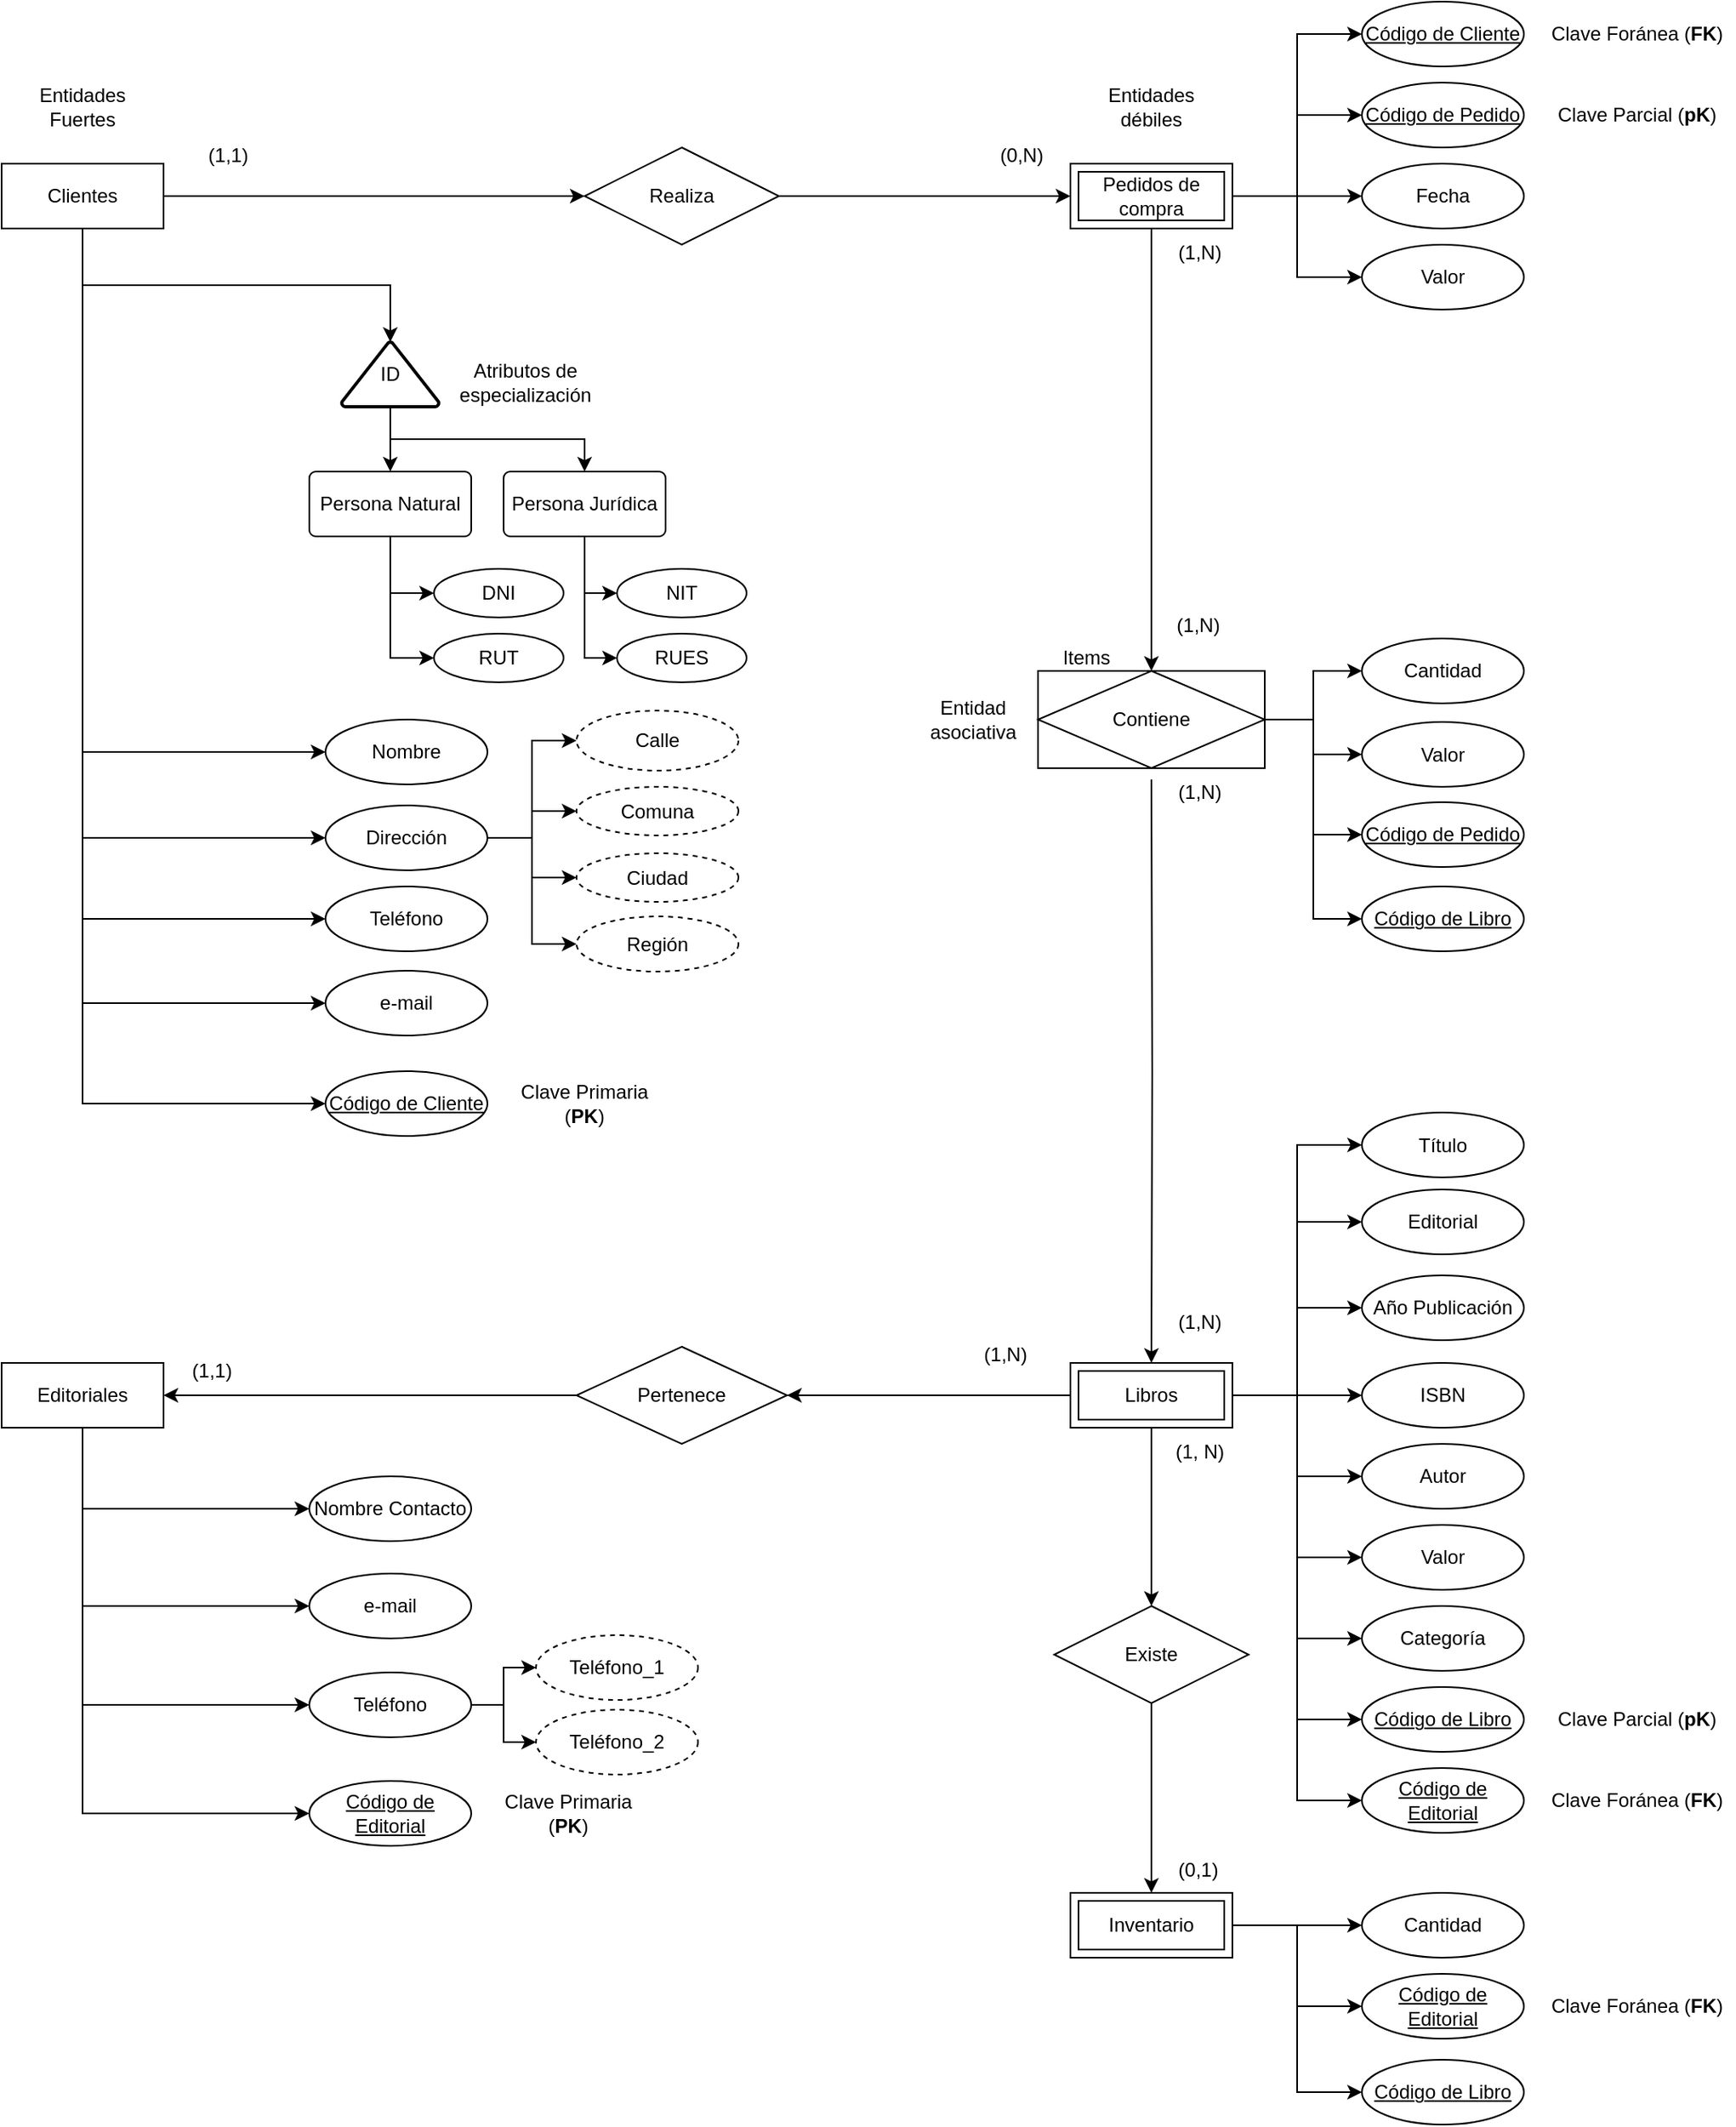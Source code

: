 <mxfile version="27.0.6" pages="2">
  <diagram name="Modelo Conceptual" id="aY8C0CWRc4ceLzLW_nXA">
    <mxGraphModel dx="2040" dy="662" grid="1" gridSize="10" guides="1" tooltips="1" connect="1" arrows="1" fold="1" page="1" pageScale="1" pageWidth="827" pageHeight="1169" math="0" shadow="0">
      <root>
        <mxCell id="0" />
        <mxCell id="1" parent="0" />
        <mxCell id="IEarKkadrqJ-7OaDFkOo-12" value="" style="edgeStyle=orthogonalEdgeStyle;rounded=0;orthogonalLoop=1;jettySize=auto;html=1;exitX=1;exitY=0.5;exitDx=0;exitDy=0;" parent="1" source="s6bERgY4n7bWf2fCO63s-3" target="IEarKkadrqJ-7OaDFkOo-10" edge="1">
          <mxGeometry relative="1" as="geometry" />
        </mxCell>
        <mxCell id="CXtI8FC8hVVEutXkW_Ce-2" style="edgeStyle=orthogonalEdgeStyle;rounded=0;orthogonalLoop=1;jettySize=auto;html=1;exitX=0.5;exitY=1;exitDx=0;exitDy=0;entryX=0;entryY=0.5;entryDx=0;entryDy=0;" parent="1" source="s6bERgY4n7bWf2fCO63s-3" target="CXtI8FC8hVVEutXkW_Ce-1" edge="1">
          <mxGeometry relative="1" as="geometry" />
        </mxCell>
        <mxCell id="CXtI8FC8hVVEutXkW_Ce-8" style="edgeStyle=orthogonalEdgeStyle;rounded=0;orthogonalLoop=1;jettySize=auto;html=1;exitX=0.5;exitY=1;exitDx=0;exitDy=0;entryX=0;entryY=0.5;entryDx=0;entryDy=0;" parent="1" source="s6bERgY4n7bWf2fCO63s-3" target="CXtI8FC8hVVEutXkW_Ce-3" edge="1">
          <mxGeometry relative="1" as="geometry" />
        </mxCell>
        <mxCell id="CXtI8FC8hVVEutXkW_Ce-9" style="edgeStyle=orthogonalEdgeStyle;rounded=0;orthogonalLoop=1;jettySize=auto;html=1;exitX=0.5;exitY=1;exitDx=0;exitDy=0;entryX=0;entryY=0.5;entryDx=0;entryDy=0;" parent="1" source="s6bERgY4n7bWf2fCO63s-3" target="CXtI8FC8hVVEutXkW_Ce-4" edge="1">
          <mxGeometry relative="1" as="geometry" />
        </mxCell>
        <mxCell id="CXtI8FC8hVVEutXkW_Ce-10" style="edgeStyle=orthogonalEdgeStyle;rounded=0;orthogonalLoop=1;jettySize=auto;html=1;exitX=0.5;exitY=1;exitDx=0;exitDy=0;entryX=0;entryY=0.5;entryDx=0;entryDy=0;" parent="1" source="s6bERgY4n7bWf2fCO63s-3" target="CXtI8FC8hVVEutXkW_Ce-5" edge="1">
          <mxGeometry relative="1" as="geometry" />
        </mxCell>
        <mxCell id="s6bERgY4n7bWf2fCO63s-12" style="edgeStyle=orthogonalEdgeStyle;rounded=0;orthogonalLoop=1;jettySize=auto;html=1;exitX=0.5;exitY=1;exitDx=0;exitDy=0;entryX=0;entryY=0.5;entryDx=0;entryDy=0;" parent="1" source="S9vMv4I3xVLp12qS2ure-1" target="s6bERgY4n7bWf2fCO63s-8" edge="1">
          <mxGeometry relative="1" as="geometry" />
        </mxCell>
        <mxCell id="s6bERgY4n7bWf2fCO63s-13" style="edgeStyle=orthogonalEdgeStyle;rounded=0;orthogonalLoop=1;jettySize=auto;html=1;exitX=0.5;exitY=1;exitDx=0;exitDy=0;entryX=0;entryY=0.5;entryDx=0;entryDy=0;" parent="1" source="S9vMv4I3xVLp12qS2ure-1" target="s6bERgY4n7bWf2fCO63s-9" edge="1">
          <mxGeometry relative="1" as="geometry" />
        </mxCell>
        <mxCell id="S9vMv4I3xVLp12qS2ure-1" value="Persona Natural" style="rounded=1;arcSize=10;whiteSpace=wrap;html=1;align=center;" parent="1" vertex="1">
          <mxGeometry x="-490" y="340" width="100" height="40" as="geometry" />
        </mxCell>
        <mxCell id="IEarKkadrqJ-7OaDFkOo-15" style="edgeStyle=orthogonalEdgeStyle;rounded=0;orthogonalLoop=1;jettySize=auto;html=1;exitX=0.5;exitY=1;exitDx=0;exitDy=0;entryX=0.5;entryY=0;entryDx=0;entryDy=0;" parent="1" source="IEarKkadrqJ-7OaDFkOo-1" target="IEarKkadrqJ-7OaDFkOo-46" edge="1">
          <mxGeometry relative="1" as="geometry">
            <mxPoint x="30" y="240" as="targetPoint" />
          </mxGeometry>
        </mxCell>
        <mxCell id="s6bERgY4n7bWf2fCO63s-29" style="edgeStyle=orthogonalEdgeStyle;rounded=0;orthogonalLoop=1;jettySize=auto;html=1;exitX=1;exitY=0.5;exitDx=0;exitDy=0;entryX=0;entryY=0.5;entryDx=0;entryDy=0;" parent="1" source="IEarKkadrqJ-7OaDFkOo-1" target="s6bERgY4n7bWf2fCO63s-27" edge="1">
          <mxGeometry relative="1" as="geometry" />
        </mxCell>
        <mxCell id="s6bERgY4n7bWf2fCO63s-31" style="edgeStyle=orthogonalEdgeStyle;rounded=0;orthogonalLoop=1;jettySize=auto;html=1;exitX=1;exitY=0.5;exitDx=0;exitDy=0;entryX=0;entryY=0.5;entryDx=0;entryDy=0;" parent="1" source="IEarKkadrqJ-7OaDFkOo-1" target="s6bERgY4n7bWf2fCO63s-28" edge="1">
          <mxGeometry relative="1" as="geometry" />
        </mxCell>
        <mxCell id="ZdKeHbbTVBEgNUPkeWRX-11" style="edgeStyle=orthogonalEdgeStyle;rounded=0;orthogonalLoop=1;jettySize=auto;html=1;exitX=1;exitY=0.5;exitDx=0;exitDy=0;entryX=0;entryY=0.5;entryDx=0;entryDy=0;" parent="1" source="IEarKkadrqJ-7OaDFkOo-1" target="ZdKeHbbTVBEgNUPkeWRX-10" edge="1">
          <mxGeometry relative="1" as="geometry" />
        </mxCell>
        <mxCell id="ZdKeHbbTVBEgNUPkeWRX-12" style="edgeStyle=orthogonalEdgeStyle;rounded=0;orthogonalLoop=1;jettySize=auto;html=1;entryX=0;entryY=0.5;entryDx=0;entryDy=0;exitX=1;exitY=0.5;exitDx=0;exitDy=0;" parent="1" source="IEarKkadrqJ-7OaDFkOo-1" target="ZdKeHbbTVBEgNUPkeWRX-9" edge="1">
          <mxGeometry relative="1" as="geometry">
            <mxPoint x="80" y="170" as="sourcePoint" />
          </mxGeometry>
        </mxCell>
        <mxCell id="IEarKkadrqJ-7OaDFkOo-1" value="Pedidos de compra" style="shape=ext;margin=3;double=1;whiteSpace=wrap;html=1;align=center;" parent="1" vertex="1">
          <mxGeometry x="-20" y="150" width="100" height="40" as="geometry" />
        </mxCell>
        <mxCell id="s6bERgY4n7bWf2fCO63s-53" style="edgeStyle=orthogonalEdgeStyle;rounded=0;orthogonalLoop=1;jettySize=auto;html=1;exitX=0.5;exitY=1;exitDx=0;exitDy=0;entryX=0;entryY=0.5;entryDx=0;entryDy=0;" parent="1" source="s6bERgY4n7bWf2fCO63s-58" target="s6bERgY4n7bWf2fCO63s-48" edge="1">
          <mxGeometry relative="1" as="geometry" />
        </mxCell>
        <mxCell id="s6bERgY4n7bWf2fCO63s-54" style="edgeStyle=orthogonalEdgeStyle;rounded=0;orthogonalLoop=1;jettySize=auto;html=1;exitX=0.5;exitY=1;exitDx=0;exitDy=0;entryX=0;entryY=0.5;entryDx=0;entryDy=0;" parent="1" source="s6bERgY4n7bWf2fCO63s-58" target="s6bERgY4n7bWf2fCO63s-49" edge="1">
          <mxGeometry relative="1" as="geometry" />
        </mxCell>
        <mxCell id="s6bERgY4n7bWf2fCO63s-55" style="edgeStyle=orthogonalEdgeStyle;rounded=0;orthogonalLoop=1;jettySize=auto;html=1;exitX=0.5;exitY=1;exitDx=0;exitDy=0;entryX=0;entryY=0.5;entryDx=0;entryDy=0;" parent="1" source="s6bERgY4n7bWf2fCO63s-58" target="s6bERgY4n7bWf2fCO63s-50" edge="1">
          <mxGeometry relative="1" as="geometry" />
        </mxCell>
        <mxCell id="s6bERgY4n7bWf2fCO63s-33" style="edgeStyle=orthogonalEdgeStyle;rounded=0;orthogonalLoop=1;jettySize=auto;html=1;exitX=1;exitY=0.5;exitDx=0;exitDy=0;entryX=0;entryY=0.5;entryDx=0;entryDy=0;" parent="1" source="IEarKkadrqJ-7OaDFkOo-6" target="s6bERgY4n7bWf2fCO63s-32" edge="1">
          <mxGeometry relative="1" as="geometry" />
        </mxCell>
        <mxCell id="ZdKeHbbTVBEgNUPkeWRX-7" style="edgeStyle=orthogonalEdgeStyle;rounded=0;orthogonalLoop=1;jettySize=auto;html=1;exitX=1;exitY=0.5;exitDx=0;exitDy=0;entryX=0;entryY=0.5;entryDx=0;entryDy=0;" parent="1" source="IEarKkadrqJ-7OaDFkOo-6" target="ZdKeHbbTVBEgNUPkeWRX-6" edge="1">
          <mxGeometry relative="1" as="geometry" />
        </mxCell>
        <mxCell id="ZdKeHbbTVBEgNUPkeWRX-22" style="edgeStyle=orthogonalEdgeStyle;rounded=0;orthogonalLoop=1;jettySize=auto;html=1;exitX=1;exitY=0.5;exitDx=0;exitDy=0;entryX=0;entryY=0.5;entryDx=0;entryDy=0;" parent="1" source="IEarKkadrqJ-7OaDFkOo-6" target="ZdKeHbbTVBEgNUPkeWRX-21" edge="1">
          <mxGeometry relative="1" as="geometry" />
        </mxCell>
        <mxCell id="IEarKkadrqJ-7OaDFkOo-6" value="Inventario" style="shape=ext;margin=3;double=1;whiteSpace=wrap;html=1;align=center;" parent="1" vertex="1">
          <mxGeometry x="-20" y="1217" width="100" height="40" as="geometry" />
        </mxCell>
        <mxCell id="IEarKkadrqJ-7OaDFkOo-7" value="Entidades Fuerte&lt;span style=&quot;background-color: transparent; color: light-dark(rgb(0, 0, 0), rgb(255, 255, 255));&quot;&gt;s&lt;/span&gt;" style="text;html=1;align=center;verticalAlign=middle;whiteSpace=wrap;rounded=0;" parent="1" vertex="1">
          <mxGeometry x="-660" y="100" width="60" height="30" as="geometry" />
        </mxCell>
        <mxCell id="IEarKkadrqJ-7OaDFkOo-8" value="Entidades débiles" style="text;html=1;align=center;verticalAlign=middle;whiteSpace=wrap;rounded=0;strokeColor=none;fillColor=none;" parent="1" vertex="1">
          <mxGeometry y="100" width="60" height="30" as="geometry" />
        </mxCell>
        <mxCell id="IEarKkadrqJ-7OaDFkOo-37" value="" style="edgeStyle=orthogonalEdgeStyle;rounded=0;orthogonalLoop=1;jettySize=auto;html=1;" parent="1" source="IEarKkadrqJ-7OaDFkOo-9" target="IEarKkadrqJ-7OaDFkOo-36" edge="1">
          <mxGeometry relative="1" as="geometry" />
        </mxCell>
        <mxCell id="IEarKkadrqJ-7OaDFkOo-42" style="edgeStyle=orthogonalEdgeStyle;rounded=0;orthogonalLoop=1;jettySize=auto;html=1;entryX=1;entryY=0.5;entryDx=0;entryDy=0;" parent="1" source="IEarKkadrqJ-7OaDFkOo-9" target="IEarKkadrqJ-7OaDFkOo-26" edge="1">
          <mxGeometry relative="1" as="geometry">
            <mxPoint x="-170" y="750" as="targetPoint" />
          </mxGeometry>
        </mxCell>
        <mxCell id="s6bERgY4n7bWf2fCO63s-41" style="edgeStyle=orthogonalEdgeStyle;rounded=0;orthogonalLoop=1;jettySize=auto;html=1;exitX=1;exitY=0.5;exitDx=0;exitDy=0;entryX=0;entryY=0.5;entryDx=0;entryDy=0;" parent="1" source="IEarKkadrqJ-7OaDFkOo-9" target="s6bERgY4n7bWf2fCO63s-36" edge="1">
          <mxGeometry relative="1" as="geometry" />
        </mxCell>
        <mxCell id="s6bERgY4n7bWf2fCO63s-42" style="edgeStyle=orthogonalEdgeStyle;rounded=0;orthogonalLoop=1;jettySize=auto;html=1;exitX=1;exitY=0.5;exitDx=0;exitDy=0;entryX=0;entryY=0.5;entryDx=0;entryDy=0;" parent="1" source="IEarKkadrqJ-7OaDFkOo-9" target="s6bERgY4n7bWf2fCO63s-37" edge="1">
          <mxGeometry relative="1" as="geometry" />
        </mxCell>
        <mxCell id="s6bERgY4n7bWf2fCO63s-43" style="edgeStyle=orthogonalEdgeStyle;rounded=0;orthogonalLoop=1;jettySize=auto;html=1;exitX=1;exitY=0.5;exitDx=0;exitDy=0;entryX=0;entryY=0.5;entryDx=0;entryDy=0;" parent="1" source="IEarKkadrqJ-7OaDFkOo-9" target="s6bERgY4n7bWf2fCO63s-34" edge="1">
          <mxGeometry relative="1" as="geometry" />
        </mxCell>
        <mxCell id="s6bERgY4n7bWf2fCO63s-44" style="edgeStyle=orthogonalEdgeStyle;rounded=0;orthogonalLoop=1;jettySize=auto;html=1;exitX=1;exitY=0.5;exitDx=0;exitDy=0;entryX=0;entryY=0.5;entryDx=0;entryDy=0;" parent="1" source="IEarKkadrqJ-7OaDFkOo-9" target="s6bERgY4n7bWf2fCO63s-35" edge="1">
          <mxGeometry relative="1" as="geometry" />
        </mxCell>
        <mxCell id="s6bERgY4n7bWf2fCO63s-45" style="edgeStyle=orthogonalEdgeStyle;rounded=0;orthogonalLoop=1;jettySize=auto;html=1;exitX=1;exitY=0.5;exitDx=0;exitDy=0;entryX=0;entryY=0.5;entryDx=0;entryDy=0;" parent="1" source="IEarKkadrqJ-7OaDFkOo-9" target="s6bERgY4n7bWf2fCO63s-40" edge="1">
          <mxGeometry relative="1" as="geometry" />
        </mxCell>
        <mxCell id="s6bERgY4n7bWf2fCO63s-46" style="edgeStyle=orthogonalEdgeStyle;rounded=0;orthogonalLoop=1;jettySize=auto;html=1;exitX=1;exitY=0.5;exitDx=0;exitDy=0;entryX=0;entryY=0.5;entryDx=0;entryDy=0;" parent="1" source="IEarKkadrqJ-7OaDFkOo-9" target="s6bERgY4n7bWf2fCO63s-39" edge="1">
          <mxGeometry relative="1" as="geometry" />
        </mxCell>
        <mxCell id="s6bERgY4n7bWf2fCO63s-47" style="edgeStyle=orthogonalEdgeStyle;rounded=0;orthogonalLoop=1;jettySize=auto;html=1;exitX=1;exitY=0.5;exitDx=0;exitDy=0;entryX=0;entryY=0.5;entryDx=0;entryDy=0;" parent="1" source="IEarKkadrqJ-7OaDFkOo-9" target="s6bERgY4n7bWf2fCO63s-38" edge="1">
          <mxGeometry relative="1" as="geometry" />
        </mxCell>
        <mxCell id="ZdKeHbbTVBEgNUPkeWRX-8" style="edgeStyle=orthogonalEdgeStyle;rounded=0;orthogonalLoop=1;jettySize=auto;html=1;exitX=1;exitY=0.5;exitDx=0;exitDy=0;entryX=0;entryY=0.5;entryDx=0;entryDy=0;" parent="1" source="IEarKkadrqJ-7OaDFkOo-9" target="ZdKeHbbTVBEgNUPkeWRX-5" edge="1">
          <mxGeometry relative="1" as="geometry" />
        </mxCell>
        <mxCell id="ZdKeHbbTVBEgNUPkeWRX-18" style="edgeStyle=orthogonalEdgeStyle;rounded=0;orthogonalLoop=1;jettySize=auto;html=1;exitX=1;exitY=0.5;exitDx=0;exitDy=0;entryX=0;entryY=0.5;entryDx=0;entryDy=0;" parent="1" source="IEarKkadrqJ-7OaDFkOo-9" target="ZdKeHbbTVBEgNUPkeWRX-17" edge="1">
          <mxGeometry relative="1" as="geometry" />
        </mxCell>
        <mxCell id="IEarKkadrqJ-7OaDFkOo-9" value="Libros" style="shape=ext;margin=3;double=1;whiteSpace=wrap;html=1;align=center;" parent="1" vertex="1">
          <mxGeometry x="-20" y="890" width="100" height="40" as="geometry" />
        </mxCell>
        <mxCell id="IEarKkadrqJ-7OaDFkOo-17" value="" style="edgeStyle=orthogonalEdgeStyle;rounded=0;orthogonalLoop=1;jettySize=auto;html=1;exitX=1;exitY=0.5;exitDx=0;exitDy=0;" parent="1" source="IEarKkadrqJ-7OaDFkOo-10" target="IEarKkadrqJ-7OaDFkOo-1" edge="1">
          <mxGeometry relative="1" as="geometry">
            <mxPoint x="-170" y="170" as="sourcePoint" />
          </mxGeometry>
        </mxCell>
        <mxCell id="IEarKkadrqJ-7OaDFkOo-10" value="Realiza" style="shape=rhombus;perimeter=rhombusPerimeter;whiteSpace=wrap;html=1;align=center;" parent="1" vertex="1">
          <mxGeometry x="-320" y="140" width="120" height="60" as="geometry" />
        </mxCell>
        <mxCell id="IEarKkadrqJ-7OaDFkOo-16" value="" style="edgeStyle=orthogonalEdgeStyle;rounded=0;orthogonalLoop=1;jettySize=auto;html=1;" parent="1" target="IEarKkadrqJ-7OaDFkOo-9" edge="1">
          <mxGeometry relative="1" as="geometry">
            <mxPoint x="30" y="530" as="sourcePoint" />
          </mxGeometry>
        </mxCell>
        <mxCell id="IEarKkadrqJ-7OaDFkOo-22" value="(1,1)" style="text;html=1;align=center;verticalAlign=middle;whiteSpace=wrap;rounded=0;" parent="1" vertex="1">
          <mxGeometry x="-570" y="130" width="60" height="30" as="geometry" />
        </mxCell>
        <mxCell id="IEarKkadrqJ-7OaDFkOo-23" value="(0,N)" style="text;html=1;align=center;verticalAlign=middle;whiteSpace=wrap;rounded=0;" parent="1" vertex="1">
          <mxGeometry x="-80" y="130" width="60" height="30" as="geometry" />
        </mxCell>
        <mxCell id="IEarKkadrqJ-7OaDFkOo-24" value="(1,N)" style="text;html=1;align=center;verticalAlign=middle;whiteSpace=wrap;rounded=0;" parent="1" vertex="1">
          <mxGeometry x="30" y="190" width="60" height="30" as="geometry" />
        </mxCell>
        <mxCell id="IEarKkadrqJ-7OaDFkOo-25" value="(1,N)" style="text;html=1;align=center;verticalAlign=middle;whiteSpace=wrap;rounded=0;" parent="1" vertex="1">
          <mxGeometry x="30" y="523" width="60" height="30" as="geometry" />
        </mxCell>
        <mxCell id="IEarKkadrqJ-7OaDFkOo-44" value="" style="edgeStyle=orthogonalEdgeStyle;rounded=0;orthogonalLoop=1;jettySize=auto;html=1;entryX=1;entryY=0.5;entryDx=0;entryDy=0;" parent="1" source="IEarKkadrqJ-7OaDFkOo-26" target="s6bERgY4n7bWf2fCO63s-58" edge="1">
          <mxGeometry relative="1" as="geometry">
            <mxPoint x="-460" y="910" as="targetPoint" />
          </mxGeometry>
        </mxCell>
        <mxCell id="IEarKkadrqJ-7OaDFkOo-26" value="Pertenece" style="shape=rhombus;perimeter=rhombusPerimeter;whiteSpace=wrap;html=1;align=center;" parent="1" vertex="1">
          <mxGeometry x="-325" y="880" width="130" height="60" as="geometry" />
        </mxCell>
        <mxCell id="IEarKkadrqJ-7OaDFkOo-30" value="(1,N)" style="text;html=1;align=center;verticalAlign=middle;whiteSpace=wrap;rounded=0;" parent="1" vertex="1">
          <mxGeometry x="-90" y="870" width="60" height="30" as="geometry" />
        </mxCell>
        <mxCell id="IEarKkadrqJ-7OaDFkOo-33" value="(1,1)" style="text;html=1;align=center;verticalAlign=middle;whiteSpace=wrap;rounded=0;" parent="1" vertex="1">
          <mxGeometry x="-580" y="880" width="60" height="30" as="geometry" />
        </mxCell>
        <mxCell id="IEarKkadrqJ-7OaDFkOo-38" value="" style="edgeStyle=orthogonalEdgeStyle;rounded=0;orthogonalLoop=1;jettySize=auto;html=1;" parent="1" source="IEarKkadrqJ-7OaDFkOo-36" target="IEarKkadrqJ-7OaDFkOo-6" edge="1">
          <mxGeometry relative="1" as="geometry" />
        </mxCell>
        <mxCell id="IEarKkadrqJ-7OaDFkOo-36" value="Existe" style="shape=rhombus;perimeter=rhombusPerimeter;whiteSpace=wrap;html=1;align=center;" parent="1" vertex="1">
          <mxGeometry x="-30" y="1040" width="120" height="60" as="geometry" />
        </mxCell>
        <mxCell id="IEarKkadrqJ-7OaDFkOo-39" value="(1, N)" style="text;html=1;align=center;verticalAlign=middle;whiteSpace=wrap;rounded=0;" parent="1" vertex="1">
          <mxGeometry x="30" y="930" width="60" height="30" as="geometry" />
        </mxCell>
        <mxCell id="IEarKkadrqJ-7OaDFkOo-40" value="(0,1)" style="text;html=1;align=center;verticalAlign=middle;whiteSpace=wrap;rounded=0;" parent="1" vertex="1">
          <mxGeometry x="29" y="1188" width="60" height="30" as="geometry" />
        </mxCell>
        <mxCell id="ZdKeHbbTVBEgNUPkeWRX-14" style="edgeStyle=orthogonalEdgeStyle;rounded=0;orthogonalLoop=1;jettySize=auto;html=1;exitX=1;exitY=0.5;exitDx=0;exitDy=0;" parent="1" source="IEarKkadrqJ-7OaDFkOo-46" target="ZdKeHbbTVBEgNUPkeWRX-13" edge="1">
          <mxGeometry relative="1" as="geometry" />
        </mxCell>
        <mxCell id="ZdKeHbbTVBEgNUPkeWRX-16" style="edgeStyle=orthogonalEdgeStyle;rounded=0;orthogonalLoop=1;jettySize=auto;html=1;exitX=1;exitY=0.5;exitDx=0;exitDy=0;entryX=0;entryY=0.5;entryDx=0;entryDy=0;" parent="1" source="IEarKkadrqJ-7OaDFkOo-46" target="ZdKeHbbTVBEgNUPkeWRX-15" edge="1">
          <mxGeometry relative="1" as="geometry" />
        </mxCell>
        <mxCell id="ZdKeHbbTVBEgNUPkeWRX-25" style="edgeStyle=orthogonalEdgeStyle;rounded=0;orthogonalLoop=1;jettySize=auto;html=1;exitX=1;exitY=0.5;exitDx=0;exitDy=0;entryX=0;entryY=0.5;entryDx=0;entryDy=0;" parent="1" source="IEarKkadrqJ-7OaDFkOo-46" target="ZdKeHbbTVBEgNUPkeWRX-24" edge="1">
          <mxGeometry relative="1" as="geometry" />
        </mxCell>
        <mxCell id="ZdKeHbbTVBEgNUPkeWRX-26" style="edgeStyle=orthogonalEdgeStyle;rounded=0;orthogonalLoop=1;jettySize=auto;html=1;exitX=1;exitY=0.5;exitDx=0;exitDy=0;entryX=0;entryY=0.5;entryDx=0;entryDy=0;" parent="1" source="IEarKkadrqJ-7OaDFkOo-46" target="ZdKeHbbTVBEgNUPkeWRX-23" edge="1">
          <mxGeometry relative="1" as="geometry" />
        </mxCell>
        <mxCell id="IEarKkadrqJ-7OaDFkOo-46" value="Contiene" style="shape=associativeEntity;whiteSpace=wrap;html=1;align=center;" parent="1" vertex="1">
          <mxGeometry x="-40" y="463" width="140" height="60" as="geometry" />
        </mxCell>
        <mxCell id="IEarKkadrqJ-7OaDFkOo-47" value="Items" style="text;html=1;align=center;verticalAlign=middle;whiteSpace=wrap;rounded=0;" parent="1" vertex="1">
          <mxGeometry x="-40" y="440" width="60" height="30" as="geometry" />
        </mxCell>
        <mxCell id="IEarKkadrqJ-7OaDFkOo-49" value="(1,N)" style="text;html=1;align=center;verticalAlign=middle;whiteSpace=wrap;rounded=0;" parent="1" vertex="1">
          <mxGeometry x="29" y="420" width="60" height="30" as="geometry" />
        </mxCell>
        <mxCell id="IEarKkadrqJ-7OaDFkOo-50" value="(1,N)" style="text;html=1;align=center;verticalAlign=middle;whiteSpace=wrap;rounded=0;" parent="1" vertex="1">
          <mxGeometry x="30" y="850" width="60" height="30" as="geometry" />
        </mxCell>
        <mxCell id="CXtI8FC8hVVEutXkW_Ce-1" value="Nombre" style="ellipse;whiteSpace=wrap;html=1;align=center;" parent="1" vertex="1">
          <mxGeometry x="-480" y="493" width="100" height="40" as="geometry" />
        </mxCell>
        <mxCell id="s6bERgY4n7bWf2fCO63s-22" style="edgeStyle=orthogonalEdgeStyle;rounded=0;orthogonalLoop=1;jettySize=auto;html=1;exitX=1;exitY=0.5;exitDx=0;exitDy=0;entryX=0;entryY=0.5;entryDx=0;entryDy=0;" parent="1" source="CXtI8FC8hVVEutXkW_Ce-3" target="s6bERgY4n7bWf2fCO63s-16" edge="1">
          <mxGeometry relative="1" as="geometry" />
        </mxCell>
        <mxCell id="s6bERgY4n7bWf2fCO63s-23" style="edgeStyle=orthogonalEdgeStyle;rounded=0;orthogonalLoop=1;jettySize=auto;html=1;exitX=1;exitY=0.5;exitDx=0;exitDy=0;entryX=0;entryY=0.5;entryDx=0;entryDy=0;" parent="1" source="CXtI8FC8hVVEutXkW_Ce-3" target="s6bERgY4n7bWf2fCO63s-18" edge="1">
          <mxGeometry relative="1" as="geometry" />
        </mxCell>
        <mxCell id="s6bERgY4n7bWf2fCO63s-24" style="edgeStyle=orthogonalEdgeStyle;rounded=0;orthogonalLoop=1;jettySize=auto;html=1;exitX=1;exitY=0.5;exitDx=0;exitDy=0;entryX=0;entryY=0.5;entryDx=0;entryDy=0;" parent="1" source="CXtI8FC8hVVEutXkW_Ce-3" target="s6bERgY4n7bWf2fCO63s-21" edge="1">
          <mxGeometry relative="1" as="geometry" />
        </mxCell>
        <mxCell id="s6bERgY4n7bWf2fCO63s-25" style="edgeStyle=orthogonalEdgeStyle;rounded=0;orthogonalLoop=1;jettySize=auto;html=1;exitX=1;exitY=0.5;exitDx=0;exitDy=0;entryX=0;entryY=0.5;entryDx=0;entryDy=0;" parent="1" source="CXtI8FC8hVVEutXkW_Ce-3" target="s6bERgY4n7bWf2fCO63s-17" edge="1">
          <mxGeometry relative="1" as="geometry" />
        </mxCell>
        <mxCell id="CXtI8FC8hVVEutXkW_Ce-3" value="Dirección" style="ellipse;whiteSpace=wrap;html=1;align=center;" parent="1" vertex="1">
          <mxGeometry x="-480" y="546" width="100" height="40" as="geometry" />
        </mxCell>
        <mxCell id="CXtI8FC8hVVEutXkW_Ce-4" value="Teléfono" style="ellipse;whiteSpace=wrap;html=1;align=center;" parent="1" vertex="1">
          <mxGeometry x="-480" y="596" width="100" height="40" as="geometry" />
        </mxCell>
        <mxCell id="CXtI8FC8hVVEutXkW_Ce-5" value="e-mail" style="ellipse;whiteSpace=wrap;html=1;align=center;" parent="1" vertex="1">
          <mxGeometry x="-480" y="648" width="100" height="40" as="geometry" />
        </mxCell>
        <mxCell id="s6bERgY4n7bWf2fCO63s-6" style="edgeStyle=orthogonalEdgeStyle;rounded=0;orthogonalLoop=1;jettySize=auto;html=1;exitX=0.5;exitY=1;exitDx=0;exitDy=0;exitPerimeter=0;entryX=0.5;entryY=0;entryDx=0;entryDy=0;" parent="1" source="s6bERgY4n7bWf2fCO63s-1" target="S9vMv4I3xVLp12qS2ure-1" edge="1">
          <mxGeometry relative="1" as="geometry" />
        </mxCell>
        <mxCell id="s6bERgY4n7bWf2fCO63s-7" style="edgeStyle=orthogonalEdgeStyle;rounded=0;orthogonalLoop=1;jettySize=auto;html=1;exitX=0.5;exitY=1;exitDx=0;exitDy=0;exitPerimeter=0;entryX=0.5;entryY=0;entryDx=0;entryDy=0;" parent="1" source="s6bERgY4n7bWf2fCO63s-1" target="s6bERgY4n7bWf2fCO63s-5" edge="1">
          <mxGeometry relative="1" as="geometry" />
        </mxCell>
        <mxCell id="s6bERgY4n7bWf2fCO63s-1" value="ID" style="strokeWidth=2;html=1;shape=mxgraph.flowchart.extract_or_measurement;whiteSpace=wrap;" parent="1" vertex="1">
          <mxGeometry x="-470" y="260" width="60" height="40" as="geometry" />
        </mxCell>
        <mxCell id="ZdKeHbbTVBEgNUPkeWRX-2" style="edgeStyle=orthogonalEdgeStyle;rounded=0;orthogonalLoop=1;jettySize=auto;html=1;exitX=0.5;exitY=1;exitDx=0;exitDy=0;entryX=0;entryY=0.5;entryDx=0;entryDy=0;" parent="1" source="s6bERgY4n7bWf2fCO63s-3" target="ZdKeHbbTVBEgNUPkeWRX-1" edge="1">
          <mxGeometry relative="1" as="geometry" />
        </mxCell>
        <mxCell id="s6bERgY4n7bWf2fCO63s-3" value="Clientes" style="whiteSpace=wrap;html=1;align=center;" parent="1" vertex="1">
          <mxGeometry x="-680" y="150" width="100" height="40" as="geometry" />
        </mxCell>
        <mxCell id="s6bERgY4n7bWf2fCO63s-4" style="edgeStyle=orthogonalEdgeStyle;rounded=0;orthogonalLoop=1;jettySize=auto;html=1;exitX=0.5;exitY=1;exitDx=0;exitDy=0;entryX=0.5;entryY=0;entryDx=0;entryDy=0;entryPerimeter=0;" parent="1" source="s6bERgY4n7bWf2fCO63s-3" target="s6bERgY4n7bWf2fCO63s-1" edge="1">
          <mxGeometry relative="1" as="geometry" />
        </mxCell>
        <mxCell id="s6bERgY4n7bWf2fCO63s-14" style="edgeStyle=orthogonalEdgeStyle;rounded=0;orthogonalLoop=1;jettySize=auto;html=1;exitX=0.5;exitY=1;exitDx=0;exitDy=0;entryX=0;entryY=0.5;entryDx=0;entryDy=0;" parent="1" source="s6bERgY4n7bWf2fCO63s-5" target="s6bERgY4n7bWf2fCO63s-10" edge="1">
          <mxGeometry relative="1" as="geometry" />
        </mxCell>
        <mxCell id="s6bERgY4n7bWf2fCO63s-15" style="edgeStyle=orthogonalEdgeStyle;rounded=0;orthogonalLoop=1;jettySize=auto;html=1;exitX=0.5;exitY=1;exitDx=0;exitDy=0;entryX=0;entryY=0.5;entryDx=0;entryDy=0;" parent="1" source="s6bERgY4n7bWf2fCO63s-5" target="s6bERgY4n7bWf2fCO63s-11" edge="1">
          <mxGeometry relative="1" as="geometry" />
        </mxCell>
        <mxCell id="s6bERgY4n7bWf2fCO63s-5" value="Persona Jurídica" style="rounded=1;arcSize=10;whiteSpace=wrap;html=1;align=center;" parent="1" vertex="1">
          <mxGeometry x="-370" y="340" width="100" height="40" as="geometry" />
        </mxCell>
        <mxCell id="s6bERgY4n7bWf2fCO63s-8" value="DNI" style="ellipse;whiteSpace=wrap;html=1;align=center;" parent="1" vertex="1">
          <mxGeometry x="-413" y="400" width="80" height="30" as="geometry" />
        </mxCell>
        <mxCell id="s6bERgY4n7bWf2fCO63s-9" value="RUT" style="ellipse;whiteSpace=wrap;html=1;align=center;" parent="1" vertex="1">
          <mxGeometry x="-413" y="440" width="80" height="30" as="geometry" />
        </mxCell>
        <mxCell id="s6bERgY4n7bWf2fCO63s-10" value="NIT" style="ellipse;whiteSpace=wrap;html=1;align=center;" parent="1" vertex="1">
          <mxGeometry x="-300" y="400" width="80" height="30" as="geometry" />
        </mxCell>
        <mxCell id="s6bERgY4n7bWf2fCO63s-11" value="RUES" style="ellipse;whiteSpace=wrap;html=1;align=center;" parent="1" vertex="1">
          <mxGeometry x="-300" y="440" width="80" height="30" as="geometry" />
        </mxCell>
        <mxCell id="s6bERgY4n7bWf2fCO63s-16" value="Calle" style="ellipse;whiteSpace=wrap;html=1;align=center;dashed=1;" parent="1" vertex="1">
          <mxGeometry x="-325" y="487.5" width="100" height="37" as="geometry" />
        </mxCell>
        <mxCell id="s6bERgY4n7bWf2fCO63s-17" value="Región" style="ellipse;whiteSpace=wrap;html=1;align=center;dashed=1;" parent="1" vertex="1">
          <mxGeometry x="-325" y="614.5" width="100" height="34" as="geometry" />
        </mxCell>
        <mxCell id="s6bERgY4n7bWf2fCO63s-18" value="Comuna" style="ellipse;whiteSpace=wrap;html=1;align=center;dashed=1;" parent="1" vertex="1">
          <mxGeometry x="-325" y="534.5" width="100" height="30" as="geometry" />
        </mxCell>
        <mxCell id="s6bERgY4n7bWf2fCO63s-21" value="Ciudad" style="ellipse;whiteSpace=wrap;html=1;align=center;dashed=1;" parent="1" vertex="1">
          <mxGeometry x="-325" y="575.5" width="100" height="30" as="geometry" />
        </mxCell>
        <mxCell id="s6bERgY4n7bWf2fCO63s-27" value="Fecha" style="ellipse;whiteSpace=wrap;html=1;align=center;" parent="1" vertex="1">
          <mxGeometry x="160" y="150" width="100" height="40" as="geometry" />
        </mxCell>
        <mxCell id="s6bERgY4n7bWf2fCO63s-28" value="Valor" style="ellipse;whiteSpace=wrap;html=1;align=center;" parent="1" vertex="1">
          <mxGeometry x="160" y="200" width="100" height="40" as="geometry" />
        </mxCell>
        <mxCell id="s6bERgY4n7bWf2fCO63s-32" value="Cantidad" style="ellipse;whiteSpace=wrap;html=1;align=center;" parent="1" vertex="1">
          <mxGeometry x="160" y="1217" width="100" height="40" as="geometry" />
        </mxCell>
        <mxCell id="s6bERgY4n7bWf2fCO63s-34" value="Año Publicación" style="ellipse;whiteSpace=wrap;html=1;align=center;" parent="1" vertex="1">
          <mxGeometry x="160" y="836" width="100" height="40" as="geometry" />
        </mxCell>
        <mxCell id="s6bERgY4n7bWf2fCO63s-35" value="ISBN" style="ellipse;whiteSpace=wrap;html=1;align=center;" parent="1" vertex="1">
          <mxGeometry x="160" y="890" width="100" height="40" as="geometry" />
        </mxCell>
        <mxCell id="s6bERgY4n7bWf2fCO63s-36" value="Título" style="ellipse;whiteSpace=wrap;html=1;align=center;" parent="1" vertex="1">
          <mxGeometry x="160" y="735.5" width="100" height="40" as="geometry" />
        </mxCell>
        <mxCell id="s6bERgY4n7bWf2fCO63s-37" value="Editorial" style="ellipse;whiteSpace=wrap;html=1;align=center;" parent="1" vertex="1">
          <mxGeometry x="160" y="783" width="100" height="40" as="geometry" />
        </mxCell>
        <mxCell id="s6bERgY4n7bWf2fCO63s-38" value="Categoría" style="ellipse;whiteSpace=wrap;html=1;align=center;" parent="1" vertex="1">
          <mxGeometry x="160" y="1040" width="100" height="40" as="geometry" />
        </mxCell>
        <mxCell id="s6bERgY4n7bWf2fCO63s-39" value="Valor" style="ellipse;whiteSpace=wrap;html=1;align=center;" parent="1" vertex="1">
          <mxGeometry x="160" y="990" width="100" height="40" as="geometry" />
        </mxCell>
        <mxCell id="s6bERgY4n7bWf2fCO63s-40" value="Autor" style="ellipse;whiteSpace=wrap;html=1;align=center;" parent="1" vertex="1">
          <mxGeometry x="160" y="940" width="100" height="40" as="geometry" />
        </mxCell>
        <mxCell id="s6bERgY4n7bWf2fCO63s-48" value="Nombre Contacto" style="ellipse;whiteSpace=wrap;html=1;align=center;" parent="1" vertex="1">
          <mxGeometry x="-490" y="960" width="100" height="40" as="geometry" />
        </mxCell>
        <mxCell id="s6bERgY4n7bWf2fCO63s-49" value="e-mail" style="ellipse;whiteSpace=wrap;html=1;align=center;" parent="1" vertex="1">
          <mxGeometry x="-490" y="1020" width="100" height="40" as="geometry" />
        </mxCell>
        <mxCell id="s6bERgY4n7bWf2fCO63s-56" style="edgeStyle=orthogonalEdgeStyle;rounded=0;orthogonalLoop=1;jettySize=auto;html=1;exitX=1;exitY=0.5;exitDx=0;exitDy=0;entryX=0;entryY=0.5;entryDx=0;entryDy=0;" parent="1" source="s6bERgY4n7bWf2fCO63s-50" target="s6bERgY4n7bWf2fCO63s-51" edge="1">
          <mxGeometry relative="1" as="geometry" />
        </mxCell>
        <mxCell id="s6bERgY4n7bWf2fCO63s-57" style="edgeStyle=orthogonalEdgeStyle;rounded=0;orthogonalLoop=1;jettySize=auto;html=1;exitX=1;exitY=0.5;exitDx=0;exitDy=0;entryX=0;entryY=0.5;entryDx=0;entryDy=0;" parent="1" source="s6bERgY4n7bWf2fCO63s-50" target="s6bERgY4n7bWf2fCO63s-52" edge="1">
          <mxGeometry relative="1" as="geometry" />
        </mxCell>
        <mxCell id="s6bERgY4n7bWf2fCO63s-50" value="Teléfono" style="ellipse;whiteSpace=wrap;html=1;align=center;" parent="1" vertex="1">
          <mxGeometry x="-490" y="1081" width="100" height="40" as="geometry" />
        </mxCell>
        <mxCell id="s6bERgY4n7bWf2fCO63s-51" value="Teléfono_1" style="ellipse;whiteSpace=wrap;html=1;align=center;dashed=1;" parent="1" vertex="1">
          <mxGeometry x="-350" y="1058" width="100" height="40" as="geometry" />
        </mxCell>
        <mxCell id="s6bERgY4n7bWf2fCO63s-52" value="Teléfono_2" style="ellipse;whiteSpace=wrap;html=1;align=center;dashed=1;" parent="1" vertex="1">
          <mxGeometry x="-350" y="1104" width="100" height="40" as="geometry" />
        </mxCell>
        <mxCell id="ZdKeHbbTVBEgNUPkeWRX-4" style="edgeStyle=orthogonalEdgeStyle;rounded=0;orthogonalLoop=1;jettySize=auto;html=1;exitX=0.5;exitY=1;exitDx=0;exitDy=0;entryX=0;entryY=0.5;entryDx=0;entryDy=0;" parent="1" source="s6bERgY4n7bWf2fCO63s-58" target="ZdKeHbbTVBEgNUPkeWRX-3" edge="1">
          <mxGeometry relative="1" as="geometry" />
        </mxCell>
        <mxCell id="s6bERgY4n7bWf2fCO63s-58" value="Editoriales" style="whiteSpace=wrap;html=1;align=center;" parent="1" vertex="1">
          <mxGeometry x="-680" y="890" width="100" height="40" as="geometry" />
        </mxCell>
        <mxCell id="ZdKeHbbTVBEgNUPkeWRX-1" value="Código de Cliente" style="ellipse;whiteSpace=wrap;html=1;align=center;fontStyle=4;" parent="1" vertex="1">
          <mxGeometry x="-480" y="710" width="100" height="40" as="geometry" />
        </mxCell>
        <mxCell id="ZdKeHbbTVBEgNUPkeWRX-3" value="Código de Editorial" style="ellipse;whiteSpace=wrap;html=1;align=center;fontStyle=4;" parent="1" vertex="1">
          <mxGeometry x="-490" y="1148" width="100" height="40" as="geometry" />
        </mxCell>
        <mxCell id="ZdKeHbbTVBEgNUPkeWRX-5" value="Código de Editorial" style="ellipse;whiteSpace=wrap;html=1;align=center;fontStyle=4;" parent="1" vertex="1">
          <mxGeometry x="160" y="1140" width="100" height="40" as="geometry" />
        </mxCell>
        <mxCell id="ZdKeHbbTVBEgNUPkeWRX-6" value="Código de Editorial" style="ellipse;whiteSpace=wrap;html=1;align=center;fontStyle=4;" parent="1" vertex="1">
          <mxGeometry x="160" y="1267" width="100" height="40" as="geometry" />
        </mxCell>
        <mxCell id="ZdKeHbbTVBEgNUPkeWRX-9" value="Código de Cliente" style="ellipse;whiteSpace=wrap;html=1;align=center;fontStyle=4;" parent="1" vertex="1">
          <mxGeometry x="160" y="50" width="100" height="40" as="geometry" />
        </mxCell>
        <mxCell id="ZdKeHbbTVBEgNUPkeWRX-10" value="Código de Pedido" style="ellipse;whiteSpace=wrap;html=1;align=center;fontStyle=4;" parent="1" vertex="1">
          <mxGeometry x="160" y="100" width="100" height="40" as="geometry" />
        </mxCell>
        <mxCell id="ZdKeHbbTVBEgNUPkeWRX-13" value="Valor" style="ellipse;whiteSpace=wrap;html=1;align=center;" parent="1" vertex="1">
          <mxGeometry x="160" y="494.5" width="100" height="40" as="geometry" />
        </mxCell>
        <mxCell id="ZdKeHbbTVBEgNUPkeWRX-15" value="Cantidad" style="ellipse;whiteSpace=wrap;html=1;align=center;" parent="1" vertex="1">
          <mxGeometry x="160" y="443" width="100" height="40" as="geometry" />
        </mxCell>
        <mxCell id="ZdKeHbbTVBEgNUPkeWRX-17" value="Código de Libro" style="ellipse;whiteSpace=wrap;html=1;align=center;fontStyle=4;" parent="1" vertex="1">
          <mxGeometry x="160" y="1090" width="100" height="40" as="geometry" />
        </mxCell>
        <mxCell id="ZdKeHbbTVBEgNUPkeWRX-21" value="Código de Libro" style="ellipse;whiteSpace=wrap;html=1;align=center;fontStyle=4;" parent="1" vertex="1">
          <mxGeometry x="160" y="1320" width="100" height="40" as="geometry" />
        </mxCell>
        <mxCell id="ZdKeHbbTVBEgNUPkeWRX-23" value="Código de Libro" style="ellipse;whiteSpace=wrap;html=1;align=center;fontStyle=4;" parent="1" vertex="1">
          <mxGeometry x="160" y="596" width="100" height="40" as="geometry" />
        </mxCell>
        <mxCell id="ZdKeHbbTVBEgNUPkeWRX-24" value="Código de Pedido" style="ellipse;whiteSpace=wrap;html=1;align=center;fontStyle=4;" parent="1" vertex="1">
          <mxGeometry x="160" y="544" width="100" height="40" as="geometry" />
        </mxCell>
        <mxCell id="km4f6FlcljY83wYvLz_m-1" value="Clave Foránea (&lt;b&gt;FK&lt;/b&gt;)" style="text;html=1;align=center;verticalAlign=middle;whiteSpace=wrap;rounded=0;" vertex="1" parent="1">
          <mxGeometry x="270" y="55" width="120" height="30" as="geometry" />
        </mxCell>
        <mxCell id="km4f6FlcljY83wYvLz_m-2" value="Clave Parcial (&lt;b&gt;pK&lt;/b&gt;)" style="text;html=1;align=center;verticalAlign=middle;whiteSpace=wrap;rounded=0;" vertex="1" parent="1">
          <mxGeometry x="270" y="105" width="120" height="30" as="geometry" />
        </mxCell>
        <mxCell id="km4f6FlcljY83wYvLz_m-3" value="Clave Primaria (&lt;b&gt;PK&lt;/b&gt;)" style="text;html=1;align=center;verticalAlign=middle;whiteSpace=wrap;rounded=0;" vertex="1" parent="1">
          <mxGeometry x="-370" y="715" width="100" height="30" as="geometry" />
        </mxCell>
        <mxCell id="km4f6FlcljY83wYvLz_m-4" value="Clave Primaria (&lt;b&gt;PK&lt;/b&gt;)" style="text;html=1;align=center;verticalAlign=middle;whiteSpace=wrap;rounded=0;" vertex="1" parent="1">
          <mxGeometry x="-380" y="1153" width="100" height="30" as="geometry" />
        </mxCell>
        <mxCell id="km4f6FlcljY83wYvLz_m-5" value="Clave Foránea (&lt;b&gt;FK&lt;/b&gt;)" style="text;html=1;align=center;verticalAlign=middle;whiteSpace=wrap;rounded=0;" vertex="1" parent="1">
          <mxGeometry x="270" y="1145" width="120" height="30" as="geometry" />
        </mxCell>
        <mxCell id="km4f6FlcljY83wYvLz_m-6" value="Clave Parcial (&lt;b&gt;pK&lt;/b&gt;)" style="text;html=1;align=center;verticalAlign=middle;whiteSpace=wrap;rounded=0;" vertex="1" parent="1">
          <mxGeometry x="270" y="1095" width="120" height="30" as="geometry" />
        </mxCell>
        <mxCell id="km4f6FlcljY83wYvLz_m-7" value="Clave Foránea (&lt;b&gt;FK&lt;/b&gt;)" style="text;html=1;align=center;verticalAlign=middle;whiteSpace=wrap;rounded=0;" vertex="1" parent="1">
          <mxGeometry x="270" y="1272" width="120" height="30" as="geometry" />
        </mxCell>
        <mxCell id="fD5FdXAeOhnveuWhme07-1" value="Entidad&lt;div&gt;&lt;span style=&quot;background-color: transparent; color: light-dark(rgb(0, 0, 0), rgb(255, 255, 255));&quot;&gt;asociativa&lt;/span&gt;&lt;/div&gt;" style="text;html=1;align=center;verticalAlign=middle;whiteSpace=wrap;rounded=0;strokeColor=none;fillColor=none;" vertex="1" parent="1">
          <mxGeometry x="-110" y="478" width="60" height="30" as="geometry" />
        </mxCell>
        <mxCell id="fD5FdXAeOhnveuWhme07-2" value="Atributos de especialización" style="text;html=1;align=center;verticalAlign=middle;whiteSpace=wrap;rounded=0;strokeColor=none;fillColor=none;" vertex="1" parent="1">
          <mxGeometry x="-403" y="270" width="93" height="30" as="geometry" />
        </mxCell>
      </root>
    </mxGraphModel>
  </diagram>
  <diagram id="vyXroLmQG0Gv4IHW4cHS" name="Modelo Lógico">
    <mxGraphModel dx="2583" dy="946" grid="1" gridSize="10" guides="1" tooltips="1" connect="1" arrows="1" fold="1" page="1" pageScale="1" pageWidth="850" pageHeight="1100" math="0" shadow="0">
      <root>
        <mxCell id="0" />
        <mxCell id="1" parent="0" />
        <mxCell id="xtWMcfimvZw_8NnUEe5u-2" value="CLIENTE" style="shape=table;startSize=30;container=1;collapsible=1;childLayout=tableLayout;fixedRows=1;rowLines=0;fontStyle=1;align=center;resizeLast=1;html=1;" vertex="1" parent="1">
          <mxGeometry x="120" y="81" width="180" height="270" as="geometry">
            <mxRectangle x="120" y="82" width="90" height="30" as="alternateBounds" />
          </mxGeometry>
        </mxCell>
        <mxCell id="xtWMcfimvZw_8NnUEe5u-3" value="" style="shape=tableRow;horizontal=0;startSize=0;swimlaneHead=0;swimlaneBody=0;fillColor=none;collapsible=0;dropTarget=0;points=[[0,0.5],[1,0.5]];portConstraint=eastwest;top=0;left=0;right=0;bottom=1;" vertex="1" parent="xtWMcfimvZw_8NnUEe5u-2">
          <mxGeometry y="30" width="180" height="30" as="geometry" />
        </mxCell>
        <mxCell id="xtWMcfimvZw_8NnUEe5u-4" value="PK" style="shape=partialRectangle;connectable=0;fillColor=none;top=0;left=0;bottom=0;right=0;fontStyle=1;overflow=hidden;whiteSpace=wrap;html=1;" vertex="1" parent="xtWMcfimvZw_8NnUEe5u-3">
          <mxGeometry width="30" height="30" as="geometry">
            <mxRectangle width="30" height="30" as="alternateBounds" />
          </mxGeometry>
        </mxCell>
        <mxCell id="xtWMcfimvZw_8NnUEe5u-5" value="cod_cliente" style="shape=partialRectangle;connectable=0;fillColor=none;top=0;left=0;bottom=0;right=0;align=left;spacingLeft=6;fontStyle=5;overflow=hidden;whiteSpace=wrap;html=1;" vertex="1" parent="xtWMcfimvZw_8NnUEe5u-3">
          <mxGeometry x="30" width="150" height="30" as="geometry">
            <mxRectangle width="150" height="30" as="alternateBounds" />
          </mxGeometry>
        </mxCell>
        <mxCell id="xtWMcfimvZw_8NnUEe5u-6" value="" style="shape=tableRow;horizontal=0;startSize=0;swimlaneHead=0;swimlaneBody=0;fillColor=none;collapsible=0;dropTarget=0;points=[[0,0.5],[1,0.5]];portConstraint=eastwest;top=0;left=0;right=0;bottom=0;" vertex="1" parent="xtWMcfimvZw_8NnUEe5u-2">
          <mxGeometry y="60" width="180" height="30" as="geometry" />
        </mxCell>
        <mxCell id="xtWMcfimvZw_8NnUEe5u-7" value="" style="shape=partialRectangle;connectable=0;fillColor=none;top=0;left=0;bottom=0;right=0;editable=1;overflow=hidden;whiteSpace=wrap;html=1;" vertex="1" parent="xtWMcfimvZw_8NnUEe5u-6">
          <mxGeometry width="30" height="30" as="geometry">
            <mxRectangle width="30" height="30" as="alternateBounds" />
          </mxGeometry>
        </mxCell>
        <mxCell id="xtWMcfimvZw_8NnUEe5u-8" value="nombre" style="shape=partialRectangle;connectable=0;fillColor=none;top=0;left=0;bottom=0;right=0;align=left;spacingLeft=6;overflow=hidden;whiteSpace=wrap;html=1;" vertex="1" parent="xtWMcfimvZw_8NnUEe5u-6">
          <mxGeometry x="30" width="150" height="30" as="geometry">
            <mxRectangle width="150" height="30" as="alternateBounds" />
          </mxGeometry>
        </mxCell>
        <mxCell id="xtWMcfimvZw_8NnUEe5u-9" value="" style="shape=tableRow;horizontal=0;startSize=0;swimlaneHead=0;swimlaneBody=0;fillColor=none;collapsible=0;dropTarget=0;points=[[0,0.5],[1,0.5]];portConstraint=eastwest;top=0;left=0;right=0;bottom=0;" vertex="1" parent="xtWMcfimvZw_8NnUEe5u-2">
          <mxGeometry y="90" width="180" height="30" as="geometry" />
        </mxCell>
        <mxCell id="xtWMcfimvZw_8NnUEe5u-10" value="" style="shape=partialRectangle;connectable=0;fillColor=none;top=0;left=0;bottom=0;right=0;editable=1;overflow=hidden;whiteSpace=wrap;html=1;" vertex="1" parent="xtWMcfimvZw_8NnUEe5u-9">
          <mxGeometry width="30" height="30" as="geometry">
            <mxRectangle width="30" height="30" as="alternateBounds" />
          </mxGeometry>
        </mxCell>
        <mxCell id="xtWMcfimvZw_8NnUEe5u-11" value="telefono" style="shape=partialRectangle;connectable=0;fillColor=none;top=0;left=0;bottom=0;right=0;align=left;spacingLeft=6;overflow=hidden;whiteSpace=wrap;html=1;" vertex="1" parent="xtWMcfimvZw_8NnUEe5u-9">
          <mxGeometry x="30" width="150" height="30" as="geometry">
            <mxRectangle width="150" height="30" as="alternateBounds" />
          </mxGeometry>
        </mxCell>
        <mxCell id="xtWMcfimvZw_8NnUEe5u-12" value="" style="shape=tableRow;horizontal=0;startSize=0;swimlaneHead=0;swimlaneBody=0;fillColor=none;collapsible=0;dropTarget=0;points=[[0,0.5],[1,0.5]];portConstraint=eastwest;top=0;left=0;right=0;bottom=0;" vertex="1" parent="xtWMcfimvZw_8NnUEe5u-2">
          <mxGeometry y="120" width="180" height="30" as="geometry" />
        </mxCell>
        <mxCell id="xtWMcfimvZw_8NnUEe5u-13" value="" style="shape=partialRectangle;connectable=0;fillColor=none;top=0;left=0;bottom=0;right=0;editable=1;overflow=hidden;whiteSpace=wrap;html=1;" vertex="1" parent="xtWMcfimvZw_8NnUEe5u-12">
          <mxGeometry width="30" height="30" as="geometry">
            <mxRectangle width="30" height="30" as="alternateBounds" />
          </mxGeometry>
        </mxCell>
        <mxCell id="xtWMcfimvZw_8NnUEe5u-14" value="email" style="shape=partialRectangle;connectable=0;fillColor=none;top=0;left=0;bottom=0;right=0;align=left;spacingLeft=6;overflow=hidden;whiteSpace=wrap;html=1;" vertex="1" parent="xtWMcfimvZw_8NnUEe5u-12">
          <mxGeometry x="30" width="150" height="30" as="geometry">
            <mxRectangle width="150" height="30" as="alternateBounds" />
          </mxGeometry>
        </mxCell>
        <mxCell id="xtWMcfimvZw_8NnUEe5u-25" style="shape=tableRow;horizontal=0;startSize=0;swimlaneHead=0;swimlaneBody=0;fillColor=none;collapsible=0;dropTarget=0;points=[[0,0.5],[1,0.5]];portConstraint=eastwest;top=0;left=0;right=0;bottom=0;" vertex="1" parent="xtWMcfimvZw_8NnUEe5u-2">
          <mxGeometry y="150" width="180" height="30" as="geometry" />
        </mxCell>
        <mxCell id="xtWMcfimvZw_8NnUEe5u-26" style="shape=partialRectangle;connectable=0;fillColor=none;top=0;left=0;bottom=0;right=0;editable=1;overflow=hidden;whiteSpace=wrap;html=1;" vertex="1" parent="xtWMcfimvZw_8NnUEe5u-25">
          <mxGeometry width="30" height="30" as="geometry">
            <mxRectangle width="30" height="30" as="alternateBounds" />
          </mxGeometry>
        </mxCell>
        <mxCell id="xtWMcfimvZw_8NnUEe5u-27" value="calle" style="shape=partialRectangle;connectable=0;fillColor=none;top=0;left=0;bottom=0;right=0;align=left;spacingLeft=6;overflow=hidden;whiteSpace=wrap;html=1;" vertex="1" parent="xtWMcfimvZw_8NnUEe5u-25">
          <mxGeometry x="30" width="150" height="30" as="geometry">
            <mxRectangle width="150" height="30" as="alternateBounds" />
          </mxGeometry>
        </mxCell>
        <mxCell id="xtWMcfimvZw_8NnUEe5u-22" style="shape=tableRow;horizontal=0;startSize=0;swimlaneHead=0;swimlaneBody=0;fillColor=none;collapsible=0;dropTarget=0;points=[[0,0.5],[1,0.5]];portConstraint=eastwest;top=0;left=0;right=0;bottom=0;" vertex="1" parent="xtWMcfimvZw_8NnUEe5u-2">
          <mxGeometry y="180" width="180" height="30" as="geometry" />
        </mxCell>
        <mxCell id="xtWMcfimvZw_8NnUEe5u-23" style="shape=partialRectangle;connectable=0;fillColor=none;top=0;left=0;bottom=0;right=0;editable=1;overflow=hidden;whiteSpace=wrap;html=1;" vertex="1" parent="xtWMcfimvZw_8NnUEe5u-22">
          <mxGeometry width="30" height="30" as="geometry">
            <mxRectangle width="30" height="30" as="alternateBounds" />
          </mxGeometry>
        </mxCell>
        <mxCell id="xtWMcfimvZw_8NnUEe5u-24" value="comuna" style="shape=partialRectangle;connectable=0;fillColor=none;top=0;left=0;bottom=0;right=0;align=left;spacingLeft=6;overflow=hidden;whiteSpace=wrap;html=1;" vertex="1" parent="xtWMcfimvZw_8NnUEe5u-22">
          <mxGeometry x="30" width="150" height="30" as="geometry">
            <mxRectangle width="150" height="30" as="alternateBounds" />
          </mxGeometry>
        </mxCell>
        <mxCell id="xtWMcfimvZw_8NnUEe5u-19" style="shape=tableRow;horizontal=0;startSize=0;swimlaneHead=0;swimlaneBody=0;fillColor=none;collapsible=0;dropTarget=0;points=[[0,0.5],[1,0.5]];portConstraint=eastwest;top=0;left=0;right=0;bottom=0;" vertex="1" parent="xtWMcfimvZw_8NnUEe5u-2">
          <mxGeometry y="210" width="180" height="30" as="geometry" />
        </mxCell>
        <mxCell id="xtWMcfimvZw_8NnUEe5u-20" style="shape=partialRectangle;connectable=0;fillColor=none;top=0;left=0;bottom=0;right=0;editable=1;overflow=hidden;whiteSpace=wrap;html=1;" vertex="1" parent="xtWMcfimvZw_8NnUEe5u-19">
          <mxGeometry width="30" height="30" as="geometry">
            <mxRectangle width="30" height="30" as="alternateBounds" />
          </mxGeometry>
        </mxCell>
        <mxCell id="xtWMcfimvZw_8NnUEe5u-21" value="ciudad" style="shape=partialRectangle;connectable=0;fillColor=none;top=0;left=0;bottom=0;right=0;align=left;spacingLeft=6;overflow=hidden;whiteSpace=wrap;html=1;" vertex="1" parent="xtWMcfimvZw_8NnUEe5u-19">
          <mxGeometry x="30" width="150" height="30" as="geometry">
            <mxRectangle width="150" height="30" as="alternateBounds" />
          </mxGeometry>
        </mxCell>
        <mxCell id="xtWMcfimvZw_8NnUEe5u-16" style="shape=tableRow;horizontal=0;startSize=0;swimlaneHead=0;swimlaneBody=0;fillColor=none;collapsible=0;dropTarget=0;points=[[0,0.5],[1,0.5]];portConstraint=eastwest;top=0;left=0;right=0;bottom=0;" vertex="1" parent="xtWMcfimvZw_8NnUEe5u-2">
          <mxGeometry y="240" width="180" height="30" as="geometry" />
        </mxCell>
        <mxCell id="xtWMcfimvZw_8NnUEe5u-17" style="shape=partialRectangle;connectable=0;fillColor=none;top=0;left=0;bottom=0;right=0;editable=1;overflow=hidden;whiteSpace=wrap;html=1;" vertex="1" parent="xtWMcfimvZw_8NnUEe5u-16">
          <mxGeometry width="30" height="30" as="geometry">
            <mxRectangle width="30" height="30" as="alternateBounds" />
          </mxGeometry>
        </mxCell>
        <mxCell id="xtWMcfimvZw_8NnUEe5u-18" value="region" style="shape=partialRectangle;connectable=0;fillColor=none;top=0;left=0;bottom=0;right=0;align=left;spacingLeft=6;overflow=hidden;whiteSpace=wrap;html=1;" vertex="1" parent="xtWMcfimvZw_8NnUEe5u-16">
          <mxGeometry x="30" width="150" height="30" as="geometry">
            <mxRectangle width="150" height="30" as="alternateBounds" />
          </mxGeometry>
        </mxCell>
        <mxCell id="xtWMcfimvZw_8NnUEe5u-15" value="Entidades fuertes" style="text;html=1;align=center;verticalAlign=middle;whiteSpace=wrap;rounded=0;" vertex="1" parent="1">
          <mxGeometry x="180" y="30" width="60" height="30" as="geometry" />
        </mxCell>
        <mxCell id="FfXq7qm0q3l54KoLB7mB-1" value="EDITORIAL" style="shape=table;startSize=30;container=1;collapsible=1;childLayout=tableLayout;fixedRows=1;rowLines=0;fontStyle=1;align=center;resizeLast=1;html=1;" vertex="1" parent="1">
          <mxGeometry x="120" y="390" width="180" height="180" as="geometry">
            <mxRectangle x="120" y="390" width="100" height="30" as="alternateBounds" />
          </mxGeometry>
        </mxCell>
        <mxCell id="FfXq7qm0q3l54KoLB7mB-2" value="" style="shape=tableRow;horizontal=0;startSize=0;swimlaneHead=0;swimlaneBody=0;fillColor=none;collapsible=0;dropTarget=0;points=[[0,0.5],[1,0.5]];portConstraint=eastwest;top=0;left=0;right=0;bottom=1;" vertex="1" parent="FfXq7qm0q3l54KoLB7mB-1">
          <mxGeometry y="30" width="180" height="30" as="geometry" />
        </mxCell>
        <mxCell id="FfXq7qm0q3l54KoLB7mB-3" value="PK" style="shape=partialRectangle;connectable=0;fillColor=none;top=0;left=0;bottom=0;right=0;fontStyle=1;overflow=hidden;whiteSpace=wrap;html=1;" vertex="1" parent="FfXq7qm0q3l54KoLB7mB-2">
          <mxGeometry width="30" height="30" as="geometry">
            <mxRectangle width="30" height="30" as="alternateBounds" />
          </mxGeometry>
        </mxCell>
        <mxCell id="FfXq7qm0q3l54KoLB7mB-4" value="cod_editorial" style="shape=partialRectangle;connectable=0;fillColor=none;top=0;left=0;bottom=0;right=0;align=left;spacingLeft=6;fontStyle=5;overflow=hidden;whiteSpace=wrap;html=1;" vertex="1" parent="FfXq7qm0q3l54KoLB7mB-2">
          <mxGeometry x="30" width="150" height="30" as="geometry">
            <mxRectangle width="150" height="30" as="alternateBounds" />
          </mxGeometry>
        </mxCell>
        <mxCell id="FfXq7qm0q3l54KoLB7mB-5" value="" style="shape=tableRow;horizontal=0;startSize=0;swimlaneHead=0;swimlaneBody=0;fillColor=none;collapsible=0;dropTarget=0;points=[[0,0.5],[1,0.5]];portConstraint=eastwest;top=0;left=0;right=0;bottom=0;" vertex="1" parent="FfXq7qm0q3l54KoLB7mB-1">
          <mxGeometry y="60" width="180" height="30" as="geometry" />
        </mxCell>
        <mxCell id="FfXq7qm0q3l54KoLB7mB-6" value="" style="shape=partialRectangle;connectable=0;fillColor=none;top=0;left=0;bottom=0;right=0;editable=1;overflow=hidden;whiteSpace=wrap;html=1;" vertex="1" parent="FfXq7qm0q3l54KoLB7mB-5">
          <mxGeometry width="30" height="30" as="geometry">
            <mxRectangle width="30" height="30" as="alternateBounds" />
          </mxGeometry>
        </mxCell>
        <mxCell id="FfXq7qm0q3l54KoLB7mB-7" value="nombre_contacto" style="shape=partialRectangle;connectable=0;fillColor=none;top=0;left=0;bottom=0;right=0;align=left;spacingLeft=6;overflow=hidden;whiteSpace=wrap;html=1;" vertex="1" parent="FfXq7qm0q3l54KoLB7mB-5">
          <mxGeometry x="30" width="150" height="30" as="geometry">
            <mxRectangle width="150" height="30" as="alternateBounds" />
          </mxGeometry>
        </mxCell>
        <mxCell id="FfXq7qm0q3l54KoLB7mB-8" value="" style="shape=tableRow;horizontal=0;startSize=0;swimlaneHead=0;swimlaneBody=0;fillColor=none;collapsible=0;dropTarget=0;points=[[0,0.5],[1,0.5]];portConstraint=eastwest;top=0;left=0;right=0;bottom=0;" vertex="1" parent="FfXq7qm0q3l54KoLB7mB-1">
          <mxGeometry y="90" width="180" height="30" as="geometry" />
        </mxCell>
        <mxCell id="FfXq7qm0q3l54KoLB7mB-9" value="" style="shape=partialRectangle;connectable=0;fillColor=none;top=0;left=0;bottom=0;right=0;editable=1;overflow=hidden;whiteSpace=wrap;html=1;" vertex="1" parent="FfXq7qm0q3l54KoLB7mB-8">
          <mxGeometry width="30" height="30" as="geometry">
            <mxRectangle width="30" height="30" as="alternateBounds" />
          </mxGeometry>
        </mxCell>
        <mxCell id="FfXq7qm0q3l54KoLB7mB-10" value="email" style="shape=partialRectangle;connectable=0;fillColor=none;top=0;left=0;bottom=0;right=0;align=left;spacingLeft=6;overflow=hidden;whiteSpace=wrap;html=1;" vertex="1" parent="FfXq7qm0q3l54KoLB7mB-8">
          <mxGeometry x="30" width="150" height="30" as="geometry">
            <mxRectangle width="150" height="30" as="alternateBounds" />
          </mxGeometry>
        </mxCell>
        <mxCell id="FfXq7qm0q3l54KoLB7mB-11" value="" style="shape=tableRow;horizontal=0;startSize=0;swimlaneHead=0;swimlaneBody=0;fillColor=none;collapsible=0;dropTarget=0;points=[[0,0.5],[1,0.5]];portConstraint=eastwest;top=0;left=0;right=0;bottom=0;" vertex="1" parent="FfXq7qm0q3l54KoLB7mB-1">
          <mxGeometry y="120" width="180" height="30" as="geometry" />
        </mxCell>
        <mxCell id="FfXq7qm0q3l54KoLB7mB-12" value="" style="shape=partialRectangle;connectable=0;fillColor=none;top=0;left=0;bottom=0;right=0;editable=1;overflow=hidden;whiteSpace=wrap;html=1;" vertex="1" parent="FfXq7qm0q3l54KoLB7mB-11">
          <mxGeometry width="30" height="30" as="geometry">
            <mxRectangle width="30" height="30" as="alternateBounds" />
          </mxGeometry>
        </mxCell>
        <mxCell id="FfXq7qm0q3l54KoLB7mB-13" value="telefono_1" style="shape=partialRectangle;connectable=0;fillColor=none;top=0;left=0;bottom=0;right=0;align=left;spacingLeft=6;overflow=hidden;whiteSpace=wrap;html=1;" vertex="1" parent="FfXq7qm0q3l54KoLB7mB-11">
          <mxGeometry x="30" width="150" height="30" as="geometry">
            <mxRectangle width="150" height="30" as="alternateBounds" />
          </mxGeometry>
        </mxCell>
        <mxCell id="FfXq7qm0q3l54KoLB7mB-14" style="shape=tableRow;horizontal=0;startSize=0;swimlaneHead=0;swimlaneBody=0;fillColor=none;collapsible=0;dropTarget=0;points=[[0,0.5],[1,0.5]];portConstraint=eastwest;top=0;left=0;right=0;bottom=0;" vertex="1" parent="FfXq7qm0q3l54KoLB7mB-1">
          <mxGeometry y="150" width="180" height="30" as="geometry" />
        </mxCell>
        <mxCell id="FfXq7qm0q3l54KoLB7mB-15" style="shape=partialRectangle;connectable=0;fillColor=none;top=0;left=0;bottom=0;right=0;editable=1;overflow=hidden;whiteSpace=wrap;html=1;" vertex="1" parent="FfXq7qm0q3l54KoLB7mB-14">
          <mxGeometry width="30" height="30" as="geometry">
            <mxRectangle width="30" height="30" as="alternateBounds" />
          </mxGeometry>
        </mxCell>
        <mxCell id="FfXq7qm0q3l54KoLB7mB-16" value="telefono_2" style="shape=partialRectangle;connectable=0;fillColor=none;top=0;left=0;bottom=0;right=0;align=left;spacingLeft=6;overflow=hidden;whiteSpace=wrap;html=1;" vertex="1" parent="FfXq7qm0q3l54KoLB7mB-14">
          <mxGeometry x="30" width="150" height="30" as="geometry">
            <mxRectangle width="150" height="30" as="alternateBounds" />
          </mxGeometry>
        </mxCell>
        <mxCell id="FfXq7qm0q3l54KoLB7mB-17" value="PEDIDO" style="shape=table;startSize=28;container=1;collapsible=1;childLayout=tableLayout;fixedRows=1;rowLines=0;fontStyle=1;align=center;resizeLast=1;html=1;whiteSpace=wrap;" vertex="1" parent="1">
          <mxGeometry x="610" y="81" width="180" height="130" as="geometry">
            <mxRectangle x="450" y="82" width="90" height="30" as="alternateBounds" />
          </mxGeometry>
        </mxCell>
        <mxCell id="FfXq7qm0q3l54KoLB7mB-18" value="" style="shape=tableRow;horizontal=0;startSize=0;swimlaneHead=0;swimlaneBody=0;fillColor=none;collapsible=0;dropTarget=0;points=[[0,0.5],[1,0.5]];portConstraint=eastwest;top=0;left=0;right=0;bottom=0;html=1;" vertex="1" parent="FfXq7qm0q3l54KoLB7mB-17">
          <mxGeometry y="28" width="180" height="20" as="geometry" />
        </mxCell>
        <mxCell id="FfXq7qm0q3l54KoLB7mB-19" value="p&lt;span style=&quot;background-color: transparent; color: light-dark(rgb(0, 0, 0), rgb(255, 255, 255));&quot;&gt;K&lt;/span&gt;" style="shape=partialRectangle;connectable=0;fillColor=none;top=0;left=0;bottom=0;right=0;fontStyle=1;overflow=hidden;html=1;whiteSpace=wrap;" vertex="1" parent="FfXq7qm0q3l54KoLB7mB-18">
          <mxGeometry width="60" height="20" as="geometry">
            <mxRectangle width="60" height="20" as="alternateBounds" />
          </mxGeometry>
        </mxCell>
        <mxCell id="FfXq7qm0q3l54KoLB7mB-20" value="cod_pedido" style="shape=partialRectangle;connectable=0;fillColor=none;top=0;left=0;bottom=0;right=0;align=left;spacingLeft=6;fontStyle=5;overflow=hidden;html=1;whiteSpace=wrap;" vertex="1" parent="FfXq7qm0q3l54KoLB7mB-18">
          <mxGeometry x="60" width="120" height="20" as="geometry">
            <mxRectangle width="120" height="20" as="alternateBounds" />
          </mxGeometry>
        </mxCell>
        <mxCell id="FfXq7qm0q3l54KoLB7mB-21" value="" style="shape=tableRow;horizontal=0;startSize=0;swimlaneHead=0;swimlaneBody=0;fillColor=none;collapsible=0;dropTarget=0;points=[[0,0.5],[1,0.5]];portConstraint=eastwest;top=0;left=0;right=0;bottom=1;html=1;" vertex="1" parent="FfXq7qm0q3l54KoLB7mB-17">
          <mxGeometry y="48" width="180" height="20" as="geometry" />
        </mxCell>
        <mxCell id="FfXq7qm0q3l54KoLB7mB-22" value="FK" style="shape=partialRectangle;connectable=0;fillColor=none;top=0;left=0;bottom=0;right=0;fontStyle=1;overflow=hidden;html=1;whiteSpace=wrap;" vertex="1" parent="FfXq7qm0q3l54KoLB7mB-21">
          <mxGeometry width="60" height="20" as="geometry">
            <mxRectangle width="60" height="20" as="alternateBounds" />
          </mxGeometry>
        </mxCell>
        <mxCell id="FfXq7qm0q3l54KoLB7mB-23" value="cod_cliente" style="shape=partialRectangle;connectable=0;fillColor=none;top=0;left=0;bottom=0;right=0;align=left;spacingLeft=6;fontStyle=5;overflow=hidden;html=1;whiteSpace=wrap;" vertex="1" parent="FfXq7qm0q3l54KoLB7mB-21">
          <mxGeometry x="60" width="120" height="20" as="geometry">
            <mxRectangle width="120" height="20" as="alternateBounds" />
          </mxGeometry>
        </mxCell>
        <mxCell id="FfXq7qm0q3l54KoLB7mB-24" value="" style="shape=tableRow;horizontal=0;startSize=0;swimlaneHead=0;swimlaneBody=0;fillColor=none;collapsible=0;dropTarget=0;points=[[0,0.5],[1,0.5]];portConstraint=eastwest;top=0;left=0;right=0;bottom=0;html=1;" vertex="1" parent="FfXq7qm0q3l54KoLB7mB-17">
          <mxGeometry y="68" width="180" height="30" as="geometry" />
        </mxCell>
        <mxCell id="FfXq7qm0q3l54KoLB7mB-25" value="" style="shape=partialRectangle;connectable=0;fillColor=none;top=0;left=0;bottom=0;right=0;editable=1;overflow=hidden;html=1;whiteSpace=wrap;" vertex="1" parent="FfXq7qm0q3l54KoLB7mB-24">
          <mxGeometry width="60" height="30" as="geometry">
            <mxRectangle width="60" height="30" as="alternateBounds" />
          </mxGeometry>
        </mxCell>
        <mxCell id="FfXq7qm0q3l54KoLB7mB-26" value="fecha" style="shape=partialRectangle;connectable=0;fillColor=none;top=0;left=0;bottom=0;right=0;align=left;spacingLeft=6;overflow=hidden;html=1;whiteSpace=wrap;" vertex="1" parent="FfXq7qm0q3l54KoLB7mB-24">
          <mxGeometry x="60" width="120" height="30" as="geometry">
            <mxRectangle width="120" height="30" as="alternateBounds" />
          </mxGeometry>
        </mxCell>
        <mxCell id="FfXq7qm0q3l54KoLB7mB-27" value="" style="shape=tableRow;horizontal=0;startSize=0;swimlaneHead=0;swimlaneBody=0;fillColor=none;collapsible=0;dropTarget=0;points=[[0,0.5],[1,0.5]];portConstraint=eastwest;top=0;left=0;right=0;bottom=0;html=1;" vertex="1" parent="FfXq7qm0q3l54KoLB7mB-17">
          <mxGeometry y="98" width="180" height="30" as="geometry" />
        </mxCell>
        <mxCell id="FfXq7qm0q3l54KoLB7mB-28" value="" style="shape=partialRectangle;connectable=0;fillColor=none;top=0;left=0;bottom=0;right=0;editable=1;overflow=hidden;html=1;whiteSpace=wrap;" vertex="1" parent="FfXq7qm0q3l54KoLB7mB-27">
          <mxGeometry width="60" height="30" as="geometry">
            <mxRectangle width="60" height="30" as="alternateBounds" />
          </mxGeometry>
        </mxCell>
        <mxCell id="FfXq7qm0q3l54KoLB7mB-29" value="valor" style="shape=partialRectangle;connectable=0;fillColor=none;top=0;left=0;bottom=0;right=0;align=left;spacingLeft=6;overflow=hidden;html=1;whiteSpace=wrap;" vertex="1" parent="FfXq7qm0q3l54KoLB7mB-27">
          <mxGeometry x="60" width="120" height="30" as="geometry">
            <mxRectangle width="120" height="30" as="alternateBounds" />
          </mxGeometry>
        </mxCell>
        <mxCell id="FfXq7qm0q3l54KoLB7mB-30" value="Entidades débiles" style="text;html=1;align=center;verticalAlign=middle;whiteSpace=wrap;rounded=0;" vertex="1" parent="1">
          <mxGeometry x="670" y="30" width="60" height="30" as="geometry" />
        </mxCell>
        <mxCell id="MG49cTR4dJn3QOX_5Urv-1" value="LIBRO" style="shape=table;startSize=30;container=1;collapsible=1;childLayout=tableLayout;fixedRows=1;rowLines=0;fontStyle=1;align=center;resizeLast=1;html=1;whiteSpace=wrap;" vertex="1" parent="1">
          <mxGeometry x="610" y="250" width="180" height="300" as="geometry">
            <mxRectangle x="450" y="250" width="80" height="30" as="alternateBounds" />
          </mxGeometry>
        </mxCell>
        <mxCell id="MG49cTR4dJn3QOX_5Urv-2" value="" style="shape=tableRow;horizontal=0;startSize=0;swimlaneHead=0;swimlaneBody=0;fillColor=none;collapsible=0;dropTarget=0;points=[[0,0.5],[1,0.5]];portConstraint=eastwest;top=0;left=0;right=0;bottom=0;html=1;" vertex="1" parent="MG49cTR4dJn3QOX_5Urv-1">
          <mxGeometry y="30" width="180" height="30" as="geometry" />
        </mxCell>
        <mxCell id="MG49cTR4dJn3QOX_5Urv-3" value="pK" style="shape=partialRectangle;connectable=0;fillColor=none;top=0;left=0;bottom=0;right=0;fontStyle=1;overflow=hidden;html=1;whiteSpace=wrap;" vertex="1" parent="MG49cTR4dJn3QOX_5Urv-2">
          <mxGeometry width="60" height="30" as="geometry">
            <mxRectangle width="60" height="30" as="alternateBounds" />
          </mxGeometry>
        </mxCell>
        <mxCell id="MG49cTR4dJn3QOX_5Urv-4" value="cod_libro" style="shape=partialRectangle;connectable=0;fillColor=none;top=0;left=0;bottom=0;right=0;align=left;spacingLeft=6;fontStyle=5;overflow=hidden;html=1;whiteSpace=wrap;" vertex="1" parent="MG49cTR4dJn3QOX_5Urv-2">
          <mxGeometry x="60" width="120" height="30" as="geometry">
            <mxRectangle width="120" height="30" as="alternateBounds" />
          </mxGeometry>
        </mxCell>
        <mxCell id="MG49cTR4dJn3QOX_5Urv-5" value="" style="shape=tableRow;horizontal=0;startSize=0;swimlaneHead=0;swimlaneBody=0;fillColor=none;collapsible=0;dropTarget=0;points=[[0,0.5],[1,0.5]];portConstraint=eastwest;top=0;left=0;right=0;bottom=1;html=1;" vertex="1" parent="MG49cTR4dJn3QOX_5Urv-1">
          <mxGeometry y="60" width="180" height="30" as="geometry" />
        </mxCell>
        <mxCell id="MG49cTR4dJn3QOX_5Urv-6" value="FK" style="shape=partialRectangle;connectable=0;fillColor=none;top=0;left=0;bottom=0;right=0;fontStyle=1;overflow=hidden;html=1;whiteSpace=wrap;" vertex="1" parent="MG49cTR4dJn3QOX_5Urv-5">
          <mxGeometry width="60" height="30" as="geometry">
            <mxRectangle width="60" height="30" as="alternateBounds" />
          </mxGeometry>
        </mxCell>
        <mxCell id="MG49cTR4dJn3QOX_5Urv-7" value="cod_editorial" style="shape=partialRectangle;connectable=0;fillColor=none;top=0;left=0;bottom=0;right=0;align=left;spacingLeft=6;fontStyle=5;overflow=hidden;html=1;whiteSpace=wrap;" vertex="1" parent="MG49cTR4dJn3QOX_5Urv-5">
          <mxGeometry x="60" width="120" height="30" as="geometry">
            <mxRectangle width="120" height="30" as="alternateBounds" />
          </mxGeometry>
        </mxCell>
        <mxCell id="MG49cTR4dJn3QOX_5Urv-8" value="" style="shape=tableRow;horizontal=0;startSize=0;swimlaneHead=0;swimlaneBody=0;fillColor=none;collapsible=0;dropTarget=0;points=[[0,0.5],[1,0.5]];portConstraint=eastwest;top=0;left=0;right=0;bottom=0;html=1;" vertex="1" parent="MG49cTR4dJn3QOX_5Urv-1">
          <mxGeometry y="90" width="180" height="30" as="geometry" />
        </mxCell>
        <mxCell id="MG49cTR4dJn3QOX_5Urv-9" value="" style="shape=partialRectangle;connectable=0;fillColor=none;top=0;left=0;bottom=0;right=0;editable=1;overflow=hidden;html=1;whiteSpace=wrap;" vertex="1" parent="MG49cTR4dJn3QOX_5Urv-8">
          <mxGeometry width="60" height="30" as="geometry">
            <mxRectangle width="60" height="30" as="alternateBounds" />
          </mxGeometry>
        </mxCell>
        <mxCell id="MG49cTR4dJn3QOX_5Urv-10" value="titulo" style="shape=partialRectangle;connectable=0;fillColor=none;top=0;left=0;bottom=0;right=0;align=left;spacingLeft=6;overflow=hidden;html=1;whiteSpace=wrap;" vertex="1" parent="MG49cTR4dJn3QOX_5Urv-8">
          <mxGeometry x="60" width="120" height="30" as="geometry">
            <mxRectangle width="120" height="30" as="alternateBounds" />
          </mxGeometry>
        </mxCell>
        <mxCell id="MG49cTR4dJn3QOX_5Urv-11" value="" style="shape=tableRow;horizontal=0;startSize=0;swimlaneHead=0;swimlaneBody=0;fillColor=none;collapsible=0;dropTarget=0;points=[[0,0.5],[1,0.5]];portConstraint=eastwest;top=0;left=0;right=0;bottom=0;html=1;" vertex="1" parent="MG49cTR4dJn3QOX_5Urv-1">
          <mxGeometry y="120" width="180" height="30" as="geometry" />
        </mxCell>
        <mxCell id="MG49cTR4dJn3QOX_5Urv-12" value="" style="shape=partialRectangle;connectable=0;fillColor=none;top=0;left=0;bottom=0;right=0;editable=1;overflow=hidden;html=1;whiteSpace=wrap;" vertex="1" parent="MG49cTR4dJn3QOX_5Urv-11">
          <mxGeometry width="60" height="30" as="geometry">
            <mxRectangle width="60" height="30" as="alternateBounds" />
          </mxGeometry>
        </mxCell>
        <mxCell id="MG49cTR4dJn3QOX_5Urv-13" value="categoria" style="shape=partialRectangle;connectable=0;fillColor=none;top=0;left=0;bottom=0;right=0;align=left;spacingLeft=6;overflow=hidden;html=1;whiteSpace=wrap;" vertex="1" parent="MG49cTR4dJn3QOX_5Urv-11">
          <mxGeometry x="60" width="120" height="30" as="geometry">
            <mxRectangle width="120" height="30" as="alternateBounds" />
          </mxGeometry>
        </mxCell>
        <mxCell id="uXMXJRvPdBvq2LVgdt3R-25" style="shape=tableRow;horizontal=0;startSize=0;swimlaneHead=0;swimlaneBody=0;fillColor=none;collapsible=0;dropTarget=0;points=[[0,0.5],[1,0.5]];portConstraint=eastwest;top=0;left=0;right=0;bottom=0;html=1;" vertex="1" parent="MG49cTR4dJn3QOX_5Urv-1">
          <mxGeometry y="150" width="180" height="30" as="geometry" />
        </mxCell>
        <mxCell id="uXMXJRvPdBvq2LVgdt3R-26" style="shape=partialRectangle;connectable=0;fillColor=none;top=0;left=0;bottom=0;right=0;editable=1;overflow=hidden;html=1;whiteSpace=wrap;" vertex="1" parent="uXMXJRvPdBvq2LVgdt3R-25">
          <mxGeometry width="60" height="30" as="geometry">
            <mxRectangle width="60" height="30" as="alternateBounds" />
          </mxGeometry>
        </mxCell>
        <mxCell id="uXMXJRvPdBvq2LVgdt3R-27" value="isbn" style="shape=partialRectangle;connectable=0;fillColor=none;top=0;left=0;bottom=0;right=0;align=left;spacingLeft=6;overflow=hidden;html=1;whiteSpace=wrap;" vertex="1" parent="uXMXJRvPdBvq2LVgdt3R-25">
          <mxGeometry x="60" width="120" height="30" as="geometry">
            <mxRectangle width="120" height="30" as="alternateBounds" />
          </mxGeometry>
        </mxCell>
        <mxCell id="uXMXJRvPdBvq2LVgdt3R-16" style="shape=tableRow;horizontal=0;startSize=0;swimlaneHead=0;swimlaneBody=0;fillColor=none;collapsible=0;dropTarget=0;points=[[0,0.5],[1,0.5]];portConstraint=eastwest;top=0;left=0;right=0;bottom=0;html=1;" vertex="1" parent="MG49cTR4dJn3QOX_5Urv-1">
          <mxGeometry y="180" width="180" height="30" as="geometry" />
        </mxCell>
        <mxCell id="uXMXJRvPdBvq2LVgdt3R-17" style="shape=partialRectangle;connectable=0;fillColor=none;top=0;left=0;bottom=0;right=0;editable=1;overflow=hidden;html=1;whiteSpace=wrap;" vertex="1" parent="uXMXJRvPdBvq2LVgdt3R-16">
          <mxGeometry width="60" height="30" as="geometry">
            <mxRectangle width="60" height="30" as="alternateBounds" />
          </mxGeometry>
        </mxCell>
        <mxCell id="uXMXJRvPdBvq2LVgdt3R-18" value="fecha_publicacion" style="shape=partialRectangle;connectable=0;fillColor=none;top=0;left=0;bottom=0;right=0;align=left;spacingLeft=6;overflow=hidden;html=1;whiteSpace=wrap;" vertex="1" parent="uXMXJRvPdBvq2LVgdt3R-16">
          <mxGeometry x="60" width="120" height="30" as="geometry">
            <mxRectangle width="120" height="30" as="alternateBounds" />
          </mxGeometry>
        </mxCell>
        <mxCell id="uXMXJRvPdBvq2LVgdt3R-22" style="shape=tableRow;horizontal=0;startSize=0;swimlaneHead=0;swimlaneBody=0;fillColor=none;collapsible=0;dropTarget=0;points=[[0,0.5],[1,0.5]];portConstraint=eastwest;top=0;left=0;right=0;bottom=0;html=1;" vertex="1" parent="MG49cTR4dJn3QOX_5Urv-1">
          <mxGeometry y="210" width="180" height="30" as="geometry" />
        </mxCell>
        <mxCell id="uXMXJRvPdBvq2LVgdt3R-23" style="shape=partialRectangle;connectable=0;fillColor=none;top=0;left=0;bottom=0;right=0;editable=1;overflow=hidden;html=1;whiteSpace=wrap;" vertex="1" parent="uXMXJRvPdBvq2LVgdt3R-22">
          <mxGeometry width="60" height="30" as="geometry">
            <mxRectangle width="60" height="30" as="alternateBounds" />
          </mxGeometry>
        </mxCell>
        <mxCell id="uXMXJRvPdBvq2LVgdt3R-24" value="editorial" style="shape=partialRectangle;connectable=0;fillColor=none;top=0;left=0;bottom=0;right=0;align=left;spacingLeft=6;overflow=hidden;html=1;whiteSpace=wrap;" vertex="1" parent="uXMXJRvPdBvq2LVgdt3R-22">
          <mxGeometry x="60" width="120" height="30" as="geometry">
            <mxRectangle width="120" height="30" as="alternateBounds" />
          </mxGeometry>
        </mxCell>
        <mxCell id="uXMXJRvPdBvq2LVgdt3R-19" style="shape=tableRow;horizontal=0;startSize=0;swimlaneHead=0;swimlaneBody=0;fillColor=none;collapsible=0;dropTarget=0;points=[[0,0.5],[1,0.5]];portConstraint=eastwest;top=0;left=0;right=0;bottom=0;html=1;" vertex="1" parent="MG49cTR4dJn3QOX_5Urv-1">
          <mxGeometry y="240" width="180" height="30" as="geometry" />
        </mxCell>
        <mxCell id="uXMXJRvPdBvq2LVgdt3R-20" style="shape=partialRectangle;connectable=0;fillColor=none;top=0;left=0;bottom=0;right=0;editable=1;overflow=hidden;html=1;whiteSpace=wrap;" vertex="1" parent="uXMXJRvPdBvq2LVgdt3R-19">
          <mxGeometry width="60" height="30" as="geometry">
            <mxRectangle width="60" height="30" as="alternateBounds" />
          </mxGeometry>
        </mxCell>
        <mxCell id="uXMXJRvPdBvq2LVgdt3R-21" value="valor" style="shape=partialRectangle;connectable=0;fillColor=none;top=0;left=0;bottom=0;right=0;align=left;spacingLeft=6;overflow=hidden;html=1;whiteSpace=wrap;" vertex="1" parent="uXMXJRvPdBvq2LVgdt3R-19">
          <mxGeometry x="60" width="120" height="30" as="geometry">
            <mxRectangle width="120" height="30" as="alternateBounds" />
          </mxGeometry>
        </mxCell>
        <mxCell id="uXMXJRvPdBvq2LVgdt3R-13" style="shape=tableRow;horizontal=0;startSize=0;swimlaneHead=0;swimlaneBody=0;fillColor=none;collapsible=0;dropTarget=0;points=[[0,0.5],[1,0.5]];portConstraint=eastwest;top=0;left=0;right=0;bottom=0;html=1;" vertex="1" parent="MG49cTR4dJn3QOX_5Urv-1">
          <mxGeometry y="270" width="180" height="30" as="geometry" />
        </mxCell>
        <mxCell id="uXMXJRvPdBvq2LVgdt3R-14" style="shape=partialRectangle;connectable=0;fillColor=none;top=0;left=0;bottom=0;right=0;editable=1;overflow=hidden;html=1;whiteSpace=wrap;" vertex="1" parent="uXMXJRvPdBvq2LVgdt3R-13">
          <mxGeometry width="60" height="30" as="geometry">
            <mxRectangle width="60" height="30" as="alternateBounds" />
          </mxGeometry>
        </mxCell>
        <mxCell id="uXMXJRvPdBvq2LVgdt3R-15" value="autor" style="shape=partialRectangle;connectable=0;fillColor=none;top=0;left=0;bottom=0;right=0;align=left;spacingLeft=6;overflow=hidden;html=1;whiteSpace=wrap;" vertex="1" parent="uXMXJRvPdBvq2LVgdt3R-13">
          <mxGeometry x="60" width="120" height="30" as="geometry">
            <mxRectangle width="120" height="30" as="alternateBounds" />
          </mxGeometry>
        </mxCell>
        <mxCell id="sH-cn2alNbFNhuH7aDrY-1" value="INVENTARIO" style="shape=table;startSize=30;container=1;collapsible=1;childLayout=tableLayout;fixedRows=1;rowLines=0;fontStyle=1;align=center;resizeLast=1;html=1;whiteSpace=wrap;" vertex="1" parent="1">
          <mxGeometry x="610" y="593" width="180" height="100" as="geometry">
            <mxRectangle x="700" y="82" width="110" height="30" as="alternateBounds" />
          </mxGeometry>
        </mxCell>
        <mxCell id="sH-cn2alNbFNhuH7aDrY-2" value="" style="shape=tableRow;horizontal=0;startSize=0;swimlaneHead=0;swimlaneBody=0;fillColor=none;collapsible=0;dropTarget=0;points=[[0,0.5],[1,0.5]];portConstraint=eastwest;top=0;left=0;right=0;bottom=0;html=1;" vertex="1" parent="sH-cn2alNbFNhuH7aDrY-1">
          <mxGeometry y="30" width="180" height="20" as="geometry" />
        </mxCell>
        <mxCell id="sH-cn2alNbFNhuH7aDrY-3" value="pK,FK1" style="shape=partialRectangle;connectable=0;fillColor=none;top=0;left=0;bottom=0;right=0;fontStyle=1;overflow=hidden;html=1;whiteSpace=wrap;" vertex="1" parent="sH-cn2alNbFNhuH7aDrY-2">
          <mxGeometry width="60" height="20" as="geometry">
            <mxRectangle width="60" height="20" as="alternateBounds" />
          </mxGeometry>
        </mxCell>
        <mxCell id="sH-cn2alNbFNhuH7aDrY-4" value="cod_libro" style="shape=partialRectangle;connectable=0;fillColor=none;top=0;left=0;bottom=0;right=0;align=left;spacingLeft=6;fontStyle=5;overflow=hidden;html=1;whiteSpace=wrap;" vertex="1" parent="sH-cn2alNbFNhuH7aDrY-2">
          <mxGeometry x="60" width="120" height="20" as="geometry">
            <mxRectangle width="120" height="20" as="alternateBounds" />
          </mxGeometry>
        </mxCell>
        <mxCell id="sH-cn2alNbFNhuH7aDrY-5" value="" style="shape=tableRow;horizontal=0;startSize=0;swimlaneHead=0;swimlaneBody=0;fillColor=none;collapsible=0;dropTarget=0;points=[[0,0.5],[1,0.5]];portConstraint=eastwest;top=0;left=0;right=0;bottom=1;html=1;" vertex="1" parent="sH-cn2alNbFNhuH7aDrY-1">
          <mxGeometry y="50" width="180" height="20" as="geometry" />
        </mxCell>
        <mxCell id="sH-cn2alNbFNhuH7aDrY-6" value="pK,FK2" style="shape=partialRectangle;connectable=0;fillColor=none;top=0;left=0;bottom=0;right=0;fontStyle=1;overflow=hidden;html=1;whiteSpace=wrap;" vertex="1" parent="sH-cn2alNbFNhuH7aDrY-5">
          <mxGeometry width="60" height="20" as="geometry">
            <mxRectangle width="60" height="20" as="alternateBounds" />
          </mxGeometry>
        </mxCell>
        <mxCell id="sH-cn2alNbFNhuH7aDrY-7" value="cod_editorial" style="shape=partialRectangle;connectable=0;fillColor=none;top=0;left=0;bottom=0;right=0;align=left;spacingLeft=6;fontStyle=5;overflow=hidden;html=1;whiteSpace=wrap;" vertex="1" parent="sH-cn2alNbFNhuH7aDrY-5">
          <mxGeometry x="60" width="120" height="20" as="geometry">
            <mxRectangle width="120" height="20" as="alternateBounds" />
          </mxGeometry>
        </mxCell>
        <mxCell id="sH-cn2alNbFNhuH7aDrY-8" value="" style="shape=tableRow;horizontal=0;startSize=0;swimlaneHead=0;swimlaneBody=0;fillColor=none;collapsible=0;dropTarget=0;points=[[0,0.5],[1,0.5]];portConstraint=eastwest;top=0;left=0;right=0;bottom=0;html=1;" vertex="1" parent="sH-cn2alNbFNhuH7aDrY-1">
          <mxGeometry y="70" width="180" height="30" as="geometry" />
        </mxCell>
        <mxCell id="sH-cn2alNbFNhuH7aDrY-9" value="" style="shape=partialRectangle;connectable=0;fillColor=none;top=0;left=0;bottom=0;right=0;editable=1;overflow=hidden;html=1;whiteSpace=wrap;" vertex="1" parent="sH-cn2alNbFNhuH7aDrY-8">
          <mxGeometry width="60" height="30" as="geometry">
            <mxRectangle width="60" height="30" as="alternateBounds" />
          </mxGeometry>
        </mxCell>
        <mxCell id="sH-cn2alNbFNhuH7aDrY-10" value="cantidad" style="shape=partialRectangle;connectable=0;fillColor=none;top=0;left=0;bottom=0;right=0;align=left;spacingLeft=6;overflow=hidden;html=1;whiteSpace=wrap;" vertex="1" parent="sH-cn2alNbFNhuH7aDrY-8">
          <mxGeometry x="60" width="120" height="30" as="geometry">
            <mxRectangle width="120" height="30" as="alternateBounds" />
          </mxGeometry>
        </mxCell>
        <mxCell id="WGTD5mC0bNHjhfqBdd5c-1" value="ITEMS" style="shape=table;startSize=30;container=1;collapsible=1;childLayout=tableLayout;fixedRows=1;rowLines=0;fontStyle=1;align=center;resizeLast=1;html=1;whiteSpace=wrap;" vertex="1" parent="1">
          <mxGeometry x="880" y="160" width="180" height="140" as="geometry" />
        </mxCell>
        <mxCell id="WGTD5mC0bNHjhfqBdd5c-2" value="" style="shape=tableRow;horizontal=0;startSize=0;swimlaneHead=0;swimlaneBody=0;fillColor=none;collapsible=0;dropTarget=0;points=[[0,0.5],[1,0.5]];portConstraint=eastwest;top=0;left=0;right=0;bottom=0;html=1;" vertex="1" parent="WGTD5mC0bNHjhfqBdd5c-1">
          <mxGeometry y="30" width="180" height="30" as="geometry" />
        </mxCell>
        <mxCell id="WGTD5mC0bNHjhfqBdd5c-3" value="pK,FK1" style="shape=partialRectangle;connectable=0;fillColor=none;top=0;left=0;bottom=0;right=0;fontStyle=1;overflow=hidden;html=1;whiteSpace=wrap;" vertex="1" parent="WGTD5mC0bNHjhfqBdd5c-2">
          <mxGeometry width="60" height="30" as="geometry">
            <mxRectangle width="60" height="30" as="alternateBounds" />
          </mxGeometry>
        </mxCell>
        <mxCell id="WGTD5mC0bNHjhfqBdd5c-4" value="cod_pedido" style="shape=partialRectangle;connectable=0;fillColor=none;top=0;left=0;bottom=0;right=0;align=left;spacingLeft=6;fontStyle=5;overflow=hidden;html=1;whiteSpace=wrap;" vertex="1" parent="WGTD5mC0bNHjhfqBdd5c-2">
          <mxGeometry x="60" width="120" height="30" as="geometry">
            <mxRectangle width="120" height="30" as="alternateBounds" />
          </mxGeometry>
        </mxCell>
        <mxCell id="WGTD5mC0bNHjhfqBdd5c-5" value="" style="shape=tableRow;horizontal=0;startSize=0;swimlaneHead=0;swimlaneBody=0;fillColor=none;collapsible=0;dropTarget=0;points=[[0,0.5],[1,0.5]];portConstraint=eastwest;top=0;left=0;right=0;bottom=1;html=1;" vertex="1" parent="WGTD5mC0bNHjhfqBdd5c-1">
          <mxGeometry y="60" width="180" height="20" as="geometry" />
        </mxCell>
        <mxCell id="WGTD5mC0bNHjhfqBdd5c-6" value="pK,FK2" style="shape=partialRectangle;connectable=0;fillColor=none;top=0;left=0;bottom=0;right=0;fontStyle=1;overflow=hidden;html=1;whiteSpace=wrap;" vertex="1" parent="WGTD5mC0bNHjhfqBdd5c-5">
          <mxGeometry width="60" height="20" as="geometry">
            <mxRectangle width="60" height="20" as="alternateBounds" />
          </mxGeometry>
        </mxCell>
        <mxCell id="WGTD5mC0bNHjhfqBdd5c-7" value="cod_libro" style="shape=partialRectangle;connectable=0;fillColor=none;top=0;left=0;bottom=0;right=0;align=left;spacingLeft=6;fontStyle=5;overflow=hidden;html=1;whiteSpace=wrap;" vertex="1" parent="WGTD5mC0bNHjhfqBdd5c-5">
          <mxGeometry x="60" width="120" height="20" as="geometry">
            <mxRectangle width="120" height="20" as="alternateBounds" />
          </mxGeometry>
        </mxCell>
        <mxCell id="WGTD5mC0bNHjhfqBdd5c-8" value="" style="shape=tableRow;horizontal=0;startSize=0;swimlaneHead=0;swimlaneBody=0;fillColor=none;collapsible=0;dropTarget=0;points=[[0,0.5],[1,0.5]];portConstraint=eastwest;top=0;left=0;right=0;bottom=0;html=1;" vertex="1" parent="WGTD5mC0bNHjhfqBdd5c-1">
          <mxGeometry y="80" width="180" height="30" as="geometry" />
        </mxCell>
        <mxCell id="WGTD5mC0bNHjhfqBdd5c-9" value="" style="shape=partialRectangle;connectable=0;fillColor=none;top=0;left=0;bottom=0;right=0;editable=1;overflow=hidden;html=1;whiteSpace=wrap;" vertex="1" parent="WGTD5mC0bNHjhfqBdd5c-8">
          <mxGeometry width="60" height="30" as="geometry">
            <mxRectangle width="60" height="30" as="alternateBounds" />
          </mxGeometry>
        </mxCell>
        <mxCell id="WGTD5mC0bNHjhfqBdd5c-10" value="cantidad" style="shape=partialRectangle;connectable=0;fillColor=none;top=0;left=0;bottom=0;right=0;align=left;spacingLeft=6;overflow=hidden;html=1;whiteSpace=wrap;" vertex="1" parent="WGTD5mC0bNHjhfqBdd5c-8">
          <mxGeometry x="60" width="120" height="30" as="geometry">
            <mxRectangle width="120" height="30" as="alternateBounds" />
          </mxGeometry>
        </mxCell>
        <mxCell id="WGTD5mC0bNHjhfqBdd5c-11" value="" style="shape=tableRow;horizontal=0;startSize=0;swimlaneHead=0;swimlaneBody=0;fillColor=none;collapsible=0;dropTarget=0;points=[[0,0.5],[1,0.5]];portConstraint=eastwest;top=0;left=0;right=0;bottom=0;html=1;" vertex="1" parent="WGTD5mC0bNHjhfqBdd5c-1">
          <mxGeometry y="110" width="180" height="30" as="geometry" />
        </mxCell>
        <mxCell id="WGTD5mC0bNHjhfqBdd5c-12" value="" style="shape=partialRectangle;connectable=0;fillColor=none;top=0;left=0;bottom=0;right=0;editable=1;overflow=hidden;html=1;whiteSpace=wrap;" vertex="1" parent="WGTD5mC0bNHjhfqBdd5c-11">
          <mxGeometry width="60" height="30" as="geometry">
            <mxRectangle width="60" height="30" as="alternateBounds" />
          </mxGeometry>
        </mxCell>
        <mxCell id="WGTD5mC0bNHjhfqBdd5c-13" value="valor" style="shape=partialRectangle;connectable=0;fillColor=none;top=0;left=0;bottom=0;right=0;align=left;spacingLeft=6;overflow=hidden;html=1;whiteSpace=wrap;" vertex="1" parent="WGTD5mC0bNHjhfqBdd5c-11">
          <mxGeometry x="60" width="120" height="30" as="geometry">
            <mxRectangle width="120" height="30" as="alternateBounds" />
          </mxGeometry>
        </mxCell>
        <mxCell id="8KOhBGDUl58agvdCKglC-1" value="PN" style="shape=table;startSize=30;container=1;collapsible=1;childLayout=tableLayout;fixedRows=1;rowLines=0;fontStyle=1;align=center;resizeLast=1;html=1;" vertex="1" parent="1">
          <mxGeometry x="-110" y="81" width="180" height="120" as="geometry" />
        </mxCell>
        <mxCell id="8KOhBGDUl58agvdCKglC-2" value="" style="shape=tableRow;horizontal=0;startSize=0;swimlaneHead=0;swimlaneBody=0;fillColor=none;collapsible=0;dropTarget=0;points=[[0,0.5],[1,0.5]];portConstraint=eastwest;top=0;left=0;right=0;bottom=1;" vertex="1" parent="8KOhBGDUl58agvdCKglC-1">
          <mxGeometry y="30" width="180" height="30" as="geometry" />
        </mxCell>
        <mxCell id="8KOhBGDUl58agvdCKglC-3" value="pK,FK" style="shape=partialRectangle;connectable=0;fillColor=none;top=0;left=0;bottom=0;right=0;fontStyle=1;overflow=hidden;whiteSpace=wrap;html=1;" vertex="1" parent="8KOhBGDUl58agvdCKglC-2">
          <mxGeometry width="55" height="30" as="geometry">
            <mxRectangle width="55" height="30" as="alternateBounds" />
          </mxGeometry>
        </mxCell>
        <mxCell id="8KOhBGDUl58agvdCKglC-4" value="cod_cliente" style="shape=partialRectangle;connectable=0;fillColor=none;top=0;left=0;bottom=0;right=0;align=left;spacingLeft=6;fontStyle=5;overflow=hidden;whiteSpace=wrap;html=1;" vertex="1" parent="8KOhBGDUl58agvdCKglC-2">
          <mxGeometry x="55" width="125" height="30" as="geometry">
            <mxRectangle width="125" height="30" as="alternateBounds" />
          </mxGeometry>
        </mxCell>
        <mxCell id="8KOhBGDUl58agvdCKglC-5" value="" style="shape=tableRow;horizontal=0;startSize=0;swimlaneHead=0;swimlaneBody=0;fillColor=none;collapsible=0;dropTarget=0;points=[[0,0.5],[1,0.5]];portConstraint=eastwest;top=0;left=0;right=0;bottom=0;" vertex="1" parent="8KOhBGDUl58agvdCKglC-1">
          <mxGeometry y="60" width="180" height="30" as="geometry" />
        </mxCell>
        <mxCell id="8KOhBGDUl58agvdCKglC-6" value="" style="shape=partialRectangle;connectable=0;fillColor=none;top=0;left=0;bottom=0;right=0;editable=1;overflow=hidden;whiteSpace=wrap;html=1;" vertex="1" parent="8KOhBGDUl58agvdCKglC-5">
          <mxGeometry width="55" height="30" as="geometry">
            <mxRectangle width="55" height="30" as="alternateBounds" />
          </mxGeometry>
        </mxCell>
        <mxCell id="8KOhBGDUl58agvdCKglC-7" value="dni" style="shape=partialRectangle;connectable=0;fillColor=none;top=0;left=0;bottom=0;right=0;align=left;spacingLeft=6;overflow=hidden;whiteSpace=wrap;html=1;" vertex="1" parent="8KOhBGDUl58agvdCKglC-5">
          <mxGeometry x="55" width="125" height="30" as="geometry">
            <mxRectangle width="125" height="30" as="alternateBounds" />
          </mxGeometry>
        </mxCell>
        <mxCell id="8KOhBGDUl58agvdCKglC-8" value="" style="shape=tableRow;horizontal=0;startSize=0;swimlaneHead=0;swimlaneBody=0;fillColor=none;collapsible=0;dropTarget=0;points=[[0,0.5],[1,0.5]];portConstraint=eastwest;top=0;left=0;right=0;bottom=0;" vertex="1" parent="8KOhBGDUl58agvdCKglC-1">
          <mxGeometry y="90" width="180" height="30" as="geometry" />
        </mxCell>
        <mxCell id="8KOhBGDUl58agvdCKglC-9" value="" style="shape=partialRectangle;connectable=0;fillColor=none;top=0;left=0;bottom=0;right=0;editable=1;overflow=hidden;whiteSpace=wrap;html=1;" vertex="1" parent="8KOhBGDUl58agvdCKglC-8">
          <mxGeometry width="55" height="30" as="geometry">
            <mxRectangle width="55" height="30" as="alternateBounds" />
          </mxGeometry>
        </mxCell>
        <mxCell id="8KOhBGDUl58agvdCKglC-10" value="rut" style="shape=partialRectangle;connectable=0;fillColor=none;top=0;left=0;bottom=0;right=0;align=left;spacingLeft=6;overflow=hidden;whiteSpace=wrap;html=1;" vertex="1" parent="8KOhBGDUl58agvdCKglC-8">
          <mxGeometry x="55" width="125" height="30" as="geometry">
            <mxRectangle width="125" height="30" as="alternateBounds" />
          </mxGeometry>
        </mxCell>
        <mxCell id="9XpehSCCzbBgAevnwLCB-1" value="PJ" style="shape=table;startSize=30;container=1;collapsible=1;childLayout=tableLayout;fixedRows=1;rowLines=0;fontStyle=1;align=center;resizeLast=1;html=1;" vertex="1" parent="1">
          <mxGeometry x="-110" y="232" width="180" height="120" as="geometry" />
        </mxCell>
        <mxCell id="9XpehSCCzbBgAevnwLCB-2" value="" style="shape=tableRow;horizontal=0;startSize=0;swimlaneHead=0;swimlaneBody=0;fillColor=none;collapsible=0;dropTarget=0;points=[[0,0.5],[1,0.5]];portConstraint=eastwest;top=0;left=0;right=0;bottom=1;" vertex="1" parent="9XpehSCCzbBgAevnwLCB-1">
          <mxGeometry y="30" width="180" height="30" as="geometry" />
        </mxCell>
        <mxCell id="9XpehSCCzbBgAevnwLCB-3" value="pK,FK" style="shape=partialRectangle;connectable=0;fillColor=none;top=0;left=0;bottom=0;right=0;fontStyle=1;overflow=hidden;whiteSpace=wrap;html=1;" vertex="1" parent="9XpehSCCzbBgAevnwLCB-2">
          <mxGeometry width="55" height="30" as="geometry">
            <mxRectangle width="55" height="30" as="alternateBounds" />
          </mxGeometry>
        </mxCell>
        <mxCell id="9XpehSCCzbBgAevnwLCB-4" value="cod_cliente" style="shape=partialRectangle;connectable=0;fillColor=none;top=0;left=0;bottom=0;right=0;align=left;spacingLeft=6;fontStyle=5;overflow=hidden;whiteSpace=wrap;html=1;" vertex="1" parent="9XpehSCCzbBgAevnwLCB-2">
          <mxGeometry x="55" width="125" height="30" as="geometry">
            <mxRectangle width="125" height="30" as="alternateBounds" />
          </mxGeometry>
        </mxCell>
        <mxCell id="9XpehSCCzbBgAevnwLCB-5" value="" style="shape=tableRow;horizontal=0;startSize=0;swimlaneHead=0;swimlaneBody=0;fillColor=none;collapsible=0;dropTarget=0;points=[[0,0.5],[1,0.5]];portConstraint=eastwest;top=0;left=0;right=0;bottom=0;" vertex="1" parent="9XpehSCCzbBgAevnwLCB-1">
          <mxGeometry y="60" width="180" height="30" as="geometry" />
        </mxCell>
        <mxCell id="9XpehSCCzbBgAevnwLCB-6" value="" style="shape=partialRectangle;connectable=0;fillColor=none;top=0;left=0;bottom=0;right=0;editable=1;overflow=hidden;whiteSpace=wrap;html=1;" vertex="1" parent="9XpehSCCzbBgAevnwLCB-5">
          <mxGeometry width="55" height="30" as="geometry">
            <mxRectangle width="55" height="30" as="alternateBounds" />
          </mxGeometry>
        </mxCell>
        <mxCell id="9XpehSCCzbBgAevnwLCB-7" value="nit" style="shape=partialRectangle;connectable=0;fillColor=none;top=0;left=0;bottom=0;right=0;align=left;spacingLeft=6;overflow=hidden;whiteSpace=wrap;html=1;" vertex="1" parent="9XpehSCCzbBgAevnwLCB-5">
          <mxGeometry x="55" width="125" height="30" as="geometry">
            <mxRectangle width="125" height="30" as="alternateBounds" />
          </mxGeometry>
        </mxCell>
        <mxCell id="9XpehSCCzbBgAevnwLCB-8" value="" style="shape=tableRow;horizontal=0;startSize=0;swimlaneHead=0;swimlaneBody=0;fillColor=none;collapsible=0;dropTarget=0;points=[[0,0.5],[1,0.5]];portConstraint=eastwest;top=0;left=0;right=0;bottom=0;" vertex="1" parent="9XpehSCCzbBgAevnwLCB-1">
          <mxGeometry y="90" width="180" height="30" as="geometry" />
        </mxCell>
        <mxCell id="9XpehSCCzbBgAevnwLCB-9" value="" style="shape=partialRectangle;connectable=0;fillColor=none;top=0;left=0;bottom=0;right=0;editable=1;overflow=hidden;whiteSpace=wrap;html=1;" vertex="1" parent="9XpehSCCzbBgAevnwLCB-8">
          <mxGeometry width="55" height="30" as="geometry">
            <mxRectangle width="55" height="30" as="alternateBounds" />
          </mxGeometry>
        </mxCell>
        <mxCell id="9XpehSCCzbBgAevnwLCB-10" value="rues" style="shape=partialRectangle;connectable=0;fillColor=none;top=0;left=0;bottom=0;right=0;align=left;spacingLeft=6;overflow=hidden;whiteSpace=wrap;html=1;" vertex="1" parent="9XpehSCCzbBgAevnwLCB-8">
          <mxGeometry x="55" width="125" height="30" as="geometry">
            <mxRectangle width="125" height="30" as="alternateBounds" />
          </mxGeometry>
        </mxCell>
        <mxCell id="VvzDCcOQicYcWOAmL-Z--1" value="" style="endArrow=none;html=1;rounded=0;exitX=1;exitY=0.25;exitDx=0;exitDy=0;entryX=0.004;entryY=-0.004;entryDx=0;entryDy=0;entryPerimeter=0;" edge="1" parent="1" source="8KOhBGDUl58agvdCKglC-1" target="xtWMcfimvZw_8NnUEe5u-3">
          <mxGeometry relative="1" as="geometry">
            <mxPoint x="70" y="110" as="sourcePoint" />
            <mxPoint x="123" y="110" as="targetPoint" />
          </mxGeometry>
        </mxCell>
        <mxCell id="VvzDCcOQicYcWOAmL-Z--2" value="" style="endArrow=none;html=1;rounded=0;exitX=0.001;exitY=0.019;exitDx=0;exitDy=0;exitPerimeter=0;entryX=1;entryY=0.016;entryDx=0;entryDy=0;entryPerimeter=0;" edge="1" parent="1" source="xtWMcfimvZw_8NnUEe5u-3" target="9XpehSCCzbBgAevnwLCB-2">
          <mxGeometry relative="1" as="geometry">
            <mxPoint x="300" y="100" as="sourcePoint" />
            <mxPoint x="70" y="260" as="targetPoint" />
          </mxGeometry>
        </mxCell>
        <mxCell id="VvzDCcOQicYcWOAmL-Z--3" value="" style="endArrow=none;html=1;rounded=0;exitX=1;exitY=0.111;exitDx=0;exitDy=0;exitPerimeter=0;" edge="1" parent="1" source="xtWMcfimvZw_8NnUEe5u-2">
          <mxGeometry relative="1" as="geometry">
            <mxPoint x="310" y="110" as="sourcePoint" />
            <mxPoint x="610" y="109" as="targetPoint" />
          </mxGeometry>
        </mxCell>
      </root>
    </mxGraphModel>
  </diagram>
</mxfile>
